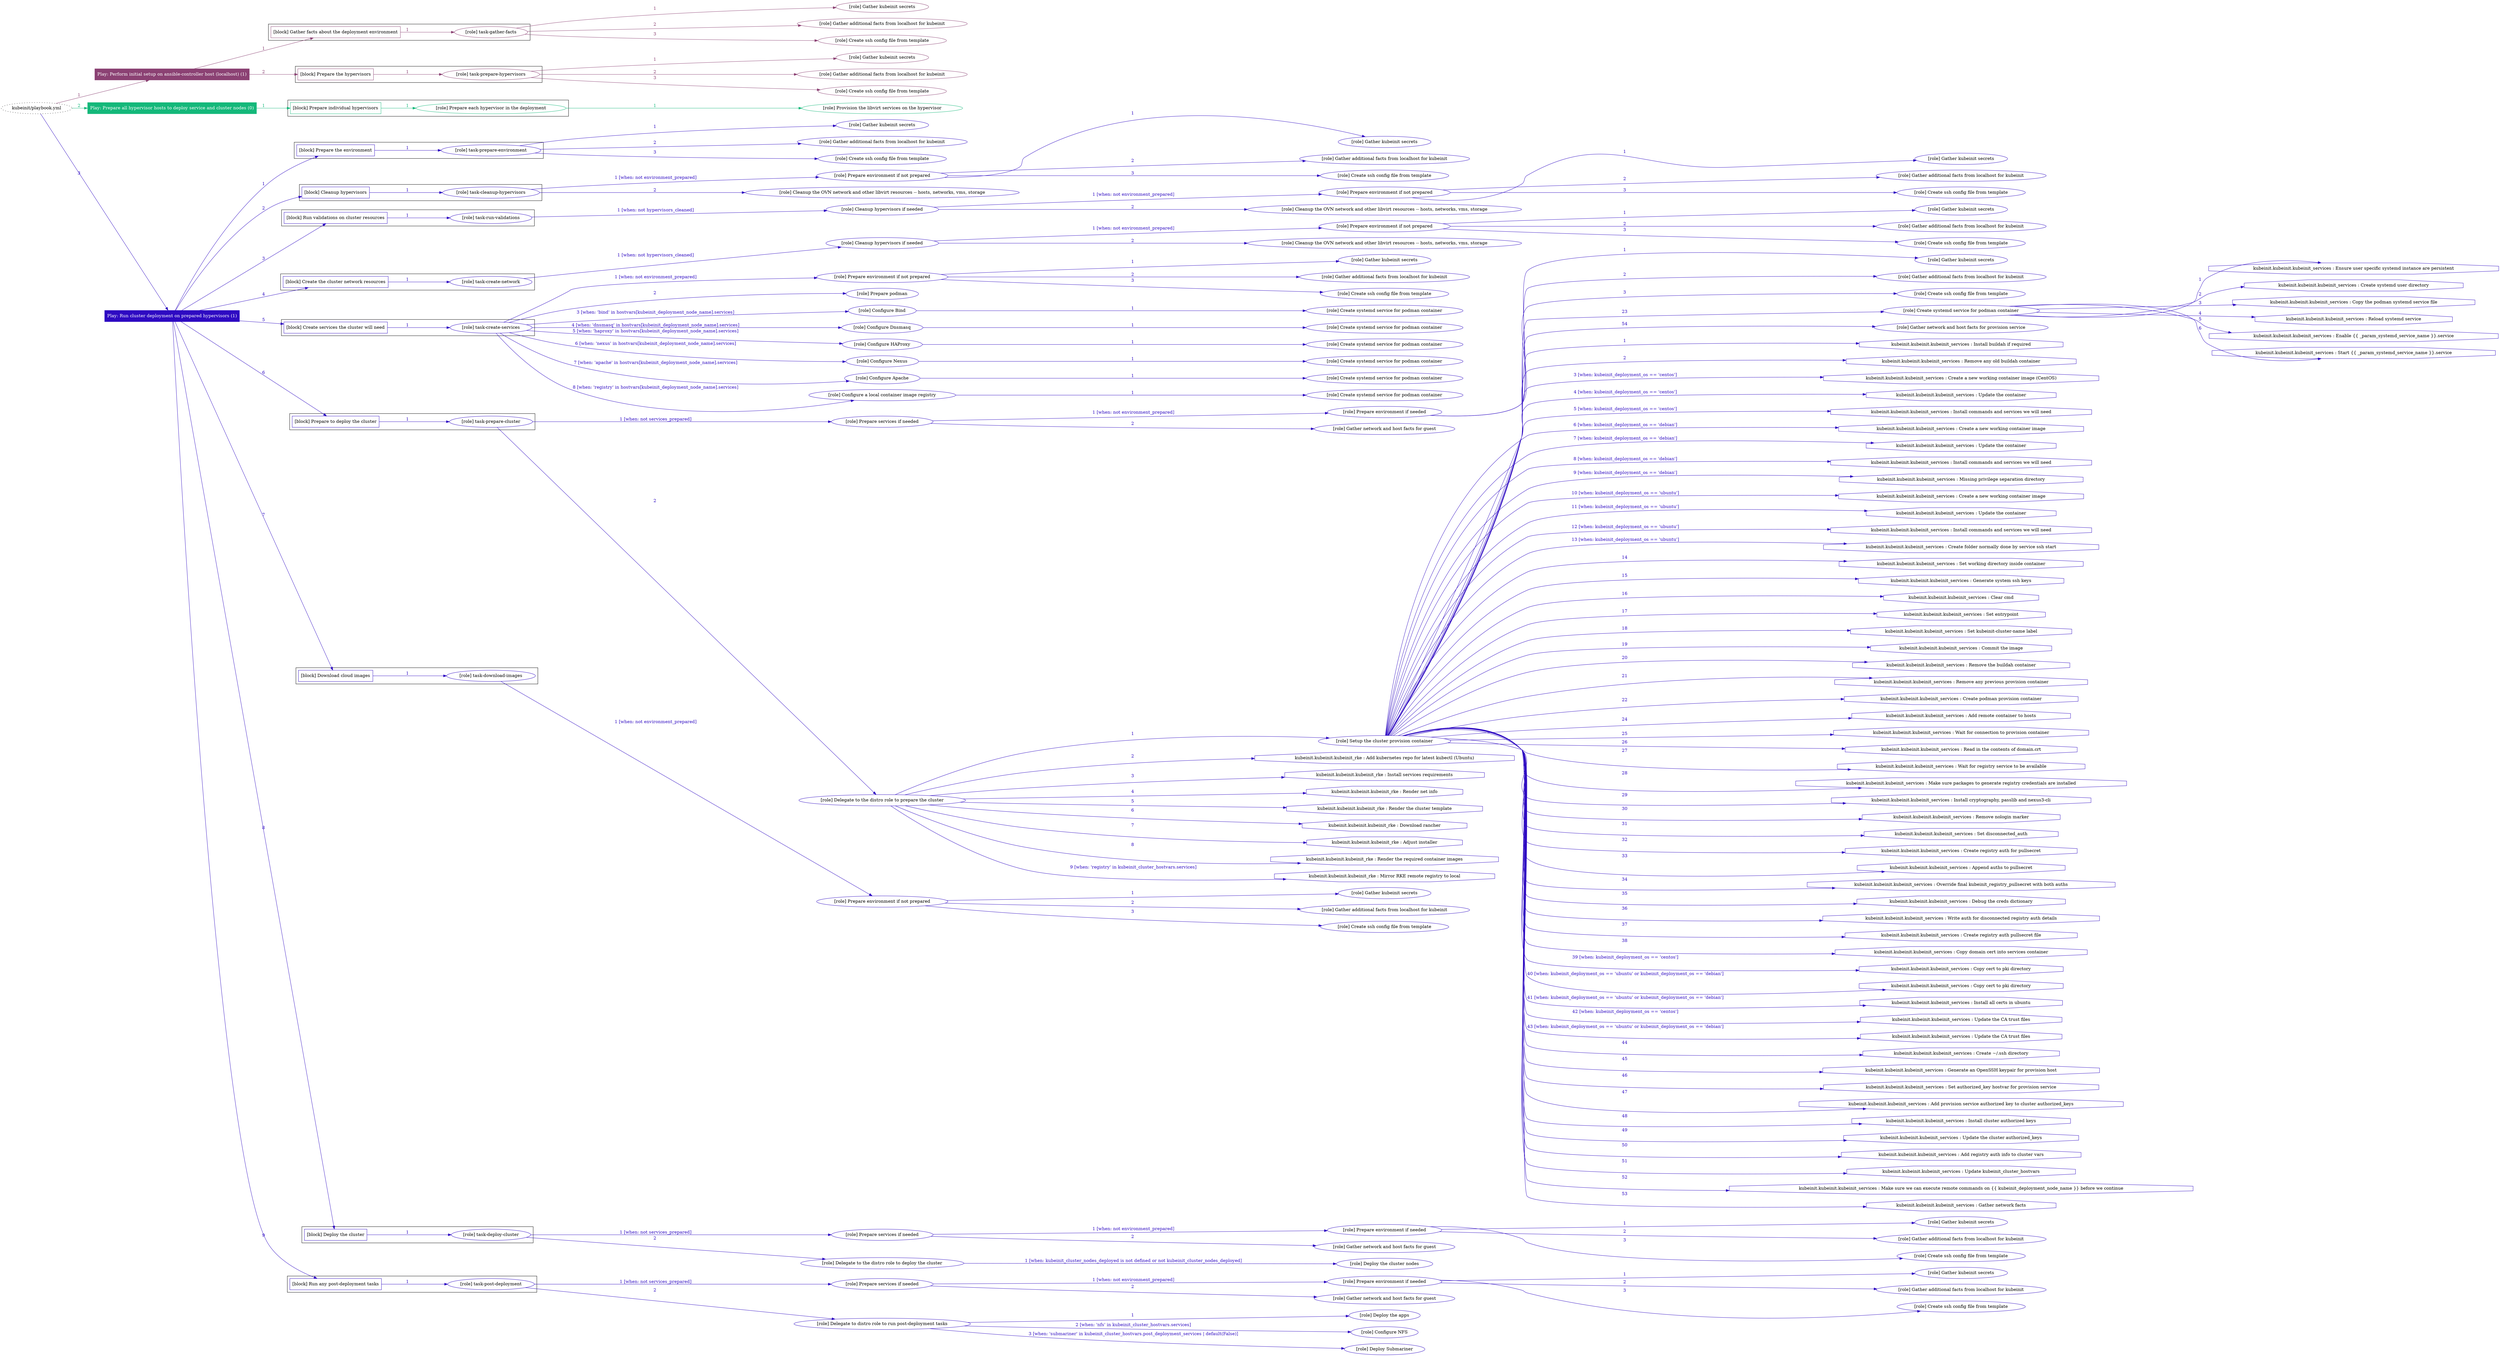 digraph {
	graph [concentrate=true ordering=in rankdir=LR ratio=fill]
	edge [esep=5 sep=10]
	"kubeinit/playbook.yml" [URL="/home/runner/work/kubeinit/kubeinit/kubeinit/playbook.yml" id=playbook_ae14bed7 style=dotted]
	play_db0a09d5 [label="Play: Perform initial setup on ansible-controller host (localhost) (1)" URL="/home/runner/work/kubeinit/kubeinit/kubeinit/playbook.yml" color="#8b4173" fontcolor="#ffffff" id=play_db0a09d5 shape=box style=filled tooltip=localhost]
	"kubeinit/playbook.yml" -> play_db0a09d5 [label="1 " color="#8b4173" fontcolor="#8b4173" id=edge_e1528cb0 labeltooltip="1 " tooltip="1 "]
	subgraph "Gather kubeinit secrets" {
		role_26ceadf4 [label="[role] Gather kubeinit secrets" URL="/home/runner/.ansible/collections/ansible_collections/kubeinit/kubeinit/roles/kubeinit_prepare/tasks/gather_kubeinit_facts.yml" color="#8b4173" id=role_26ceadf4 tooltip="Gather kubeinit secrets"]
	}
	subgraph "Gather additional facts from localhost for kubeinit" {
		role_6bff9385 [label="[role] Gather additional facts from localhost for kubeinit" URL="/home/runner/.ansible/collections/ansible_collections/kubeinit/kubeinit/roles/kubeinit_prepare/tasks/gather_kubeinit_facts.yml" color="#8b4173" id=role_6bff9385 tooltip="Gather additional facts from localhost for kubeinit"]
	}
	subgraph "Create ssh config file from template" {
		role_95ca5d10 [label="[role] Create ssh config file from template" URL="/home/runner/.ansible/collections/ansible_collections/kubeinit/kubeinit/roles/kubeinit_prepare/tasks/gather_kubeinit_facts.yml" color="#8b4173" id=role_95ca5d10 tooltip="Create ssh config file from template"]
	}
	subgraph "task-gather-facts" {
		role_220516a8 [label="[role] task-gather-facts" URL="/home/runner/work/kubeinit/kubeinit/kubeinit/playbook.yml" color="#8b4173" id=role_220516a8 tooltip="task-gather-facts"]
		role_220516a8 -> role_26ceadf4 [label="1 " color="#8b4173" fontcolor="#8b4173" id=edge_4badcf3c labeltooltip="1 " tooltip="1 "]
		role_220516a8 -> role_6bff9385 [label="2 " color="#8b4173" fontcolor="#8b4173" id=edge_606d4fd6 labeltooltip="2 " tooltip="2 "]
		role_220516a8 -> role_95ca5d10 [label="3 " color="#8b4173" fontcolor="#8b4173" id=edge_4168b59c labeltooltip="3 " tooltip="3 "]
	}
	subgraph "Gather kubeinit secrets" {
		role_3c28862e [label="[role] Gather kubeinit secrets" URL="/home/runner/.ansible/collections/ansible_collections/kubeinit/kubeinit/roles/kubeinit_prepare/tasks/gather_kubeinit_facts.yml" color="#8b4173" id=role_3c28862e tooltip="Gather kubeinit secrets"]
	}
	subgraph "Gather additional facts from localhost for kubeinit" {
		role_99a57c09 [label="[role] Gather additional facts from localhost for kubeinit" URL="/home/runner/.ansible/collections/ansible_collections/kubeinit/kubeinit/roles/kubeinit_prepare/tasks/gather_kubeinit_facts.yml" color="#8b4173" id=role_99a57c09 tooltip="Gather additional facts from localhost for kubeinit"]
	}
	subgraph "Create ssh config file from template" {
		role_0c6e7172 [label="[role] Create ssh config file from template" URL="/home/runner/.ansible/collections/ansible_collections/kubeinit/kubeinit/roles/kubeinit_prepare/tasks/gather_kubeinit_facts.yml" color="#8b4173" id=role_0c6e7172 tooltip="Create ssh config file from template"]
	}
	subgraph "task-prepare-hypervisors" {
		role_5c1f4b52 [label="[role] task-prepare-hypervisors" URL="/home/runner/work/kubeinit/kubeinit/kubeinit/playbook.yml" color="#8b4173" id=role_5c1f4b52 tooltip="task-prepare-hypervisors"]
		role_5c1f4b52 -> role_3c28862e [label="1 " color="#8b4173" fontcolor="#8b4173" id=edge_0cf6bc9c labeltooltip="1 " tooltip="1 "]
		role_5c1f4b52 -> role_99a57c09 [label="2 " color="#8b4173" fontcolor="#8b4173" id=edge_e9a07f6d labeltooltip="2 " tooltip="2 "]
		role_5c1f4b52 -> role_0c6e7172 [label="3 " color="#8b4173" fontcolor="#8b4173" id=edge_8bad34a6 labeltooltip="3 " tooltip="3 "]
	}
	subgraph "Play: Perform initial setup on ansible-controller host (localhost) (1)" {
		play_db0a09d5 -> block_b03153ac [label=1 color="#8b4173" fontcolor="#8b4173" id=edge_b123352b labeltooltip=1 tooltip=1]
		subgraph cluster_block_b03153ac {
			block_b03153ac [label="[block] Gather facts about the deployment environment" URL="/home/runner/work/kubeinit/kubeinit/kubeinit/playbook.yml" color="#8b4173" id=block_b03153ac labeltooltip="Gather facts about the deployment environment" shape=box tooltip="Gather facts about the deployment environment"]
			block_b03153ac -> role_220516a8 [label="1 " color="#8b4173" fontcolor="#8b4173" id=edge_df0ed593 labeltooltip="1 " tooltip="1 "]
		}
		play_db0a09d5 -> block_8aea0604 [label=2 color="#8b4173" fontcolor="#8b4173" id=edge_74a231e1 labeltooltip=2 tooltip=2]
		subgraph cluster_block_8aea0604 {
			block_8aea0604 [label="[block] Prepare the hypervisors" URL="/home/runner/work/kubeinit/kubeinit/kubeinit/playbook.yml" color="#8b4173" id=block_8aea0604 labeltooltip="Prepare the hypervisors" shape=box tooltip="Prepare the hypervisors"]
			block_8aea0604 -> role_5c1f4b52 [label="1 " color="#8b4173" fontcolor="#8b4173" id=edge_90bcec96 labeltooltip="1 " tooltip="1 "]
		}
	}
	play_5519e27a [label="Play: Prepare all hypervisor hosts to deploy service and cluster nodes (0)" URL="/home/runner/work/kubeinit/kubeinit/kubeinit/playbook.yml" color="#14b87a" fontcolor="#ffffff" id=play_5519e27a shape=box style=filled tooltip="Play: Prepare all hypervisor hosts to deploy service and cluster nodes (0)"]
	"kubeinit/playbook.yml" -> play_5519e27a [label="2 " color="#14b87a" fontcolor="#14b87a" id=edge_c9569a52 labeltooltip="2 " tooltip="2 "]
	subgraph "Provision the libvirt services on the hypervisor" {
		role_80ca0211 [label="[role] Provision the libvirt services on the hypervisor" URL="/home/runner/.ansible/collections/ansible_collections/kubeinit/kubeinit/roles/kubeinit_prepare/tasks/prepare_hypervisor.yml" color="#14b87a" id=role_80ca0211 tooltip="Provision the libvirt services on the hypervisor"]
	}
	subgraph "Prepare each hypervisor in the deployment" {
		role_bb0363b0 [label="[role] Prepare each hypervisor in the deployment" URL="/home/runner/work/kubeinit/kubeinit/kubeinit/playbook.yml" color="#14b87a" id=role_bb0363b0 tooltip="Prepare each hypervisor in the deployment"]
		role_bb0363b0 -> role_80ca0211 [label="1 " color="#14b87a" fontcolor="#14b87a" id=edge_dca3dab3 labeltooltip="1 " tooltip="1 "]
	}
	subgraph "Play: Prepare all hypervisor hosts to deploy service and cluster nodes (0)" {
		play_5519e27a -> block_e4d1ff60 [label=1 color="#14b87a" fontcolor="#14b87a" id=edge_d973cbdf labeltooltip=1 tooltip=1]
		subgraph cluster_block_e4d1ff60 {
			block_e4d1ff60 [label="[block] Prepare individual hypervisors" URL="/home/runner/work/kubeinit/kubeinit/kubeinit/playbook.yml" color="#14b87a" id=block_e4d1ff60 labeltooltip="Prepare individual hypervisors" shape=box tooltip="Prepare individual hypervisors"]
			block_e4d1ff60 -> role_bb0363b0 [label="1 " color="#14b87a" fontcolor="#14b87a" id=edge_6133d00a labeltooltip="1 " tooltip="1 "]
		}
	}
	play_d3ab40dc [label="Play: Run cluster deployment on prepared hypervisors (1)" URL="/home/runner/work/kubeinit/kubeinit/kubeinit/playbook.yml" color="#2e0ac2" fontcolor="#ffffff" id=play_d3ab40dc shape=box style=filled tooltip=localhost]
	"kubeinit/playbook.yml" -> play_d3ab40dc [label="3 " color="#2e0ac2" fontcolor="#2e0ac2" id=edge_a4769ea3 labeltooltip="3 " tooltip="3 "]
	subgraph "Gather kubeinit secrets" {
		role_61135424 [label="[role] Gather kubeinit secrets" URL="/home/runner/.ansible/collections/ansible_collections/kubeinit/kubeinit/roles/kubeinit_prepare/tasks/gather_kubeinit_facts.yml" color="#2e0ac2" id=role_61135424 tooltip="Gather kubeinit secrets"]
	}
	subgraph "Gather additional facts from localhost for kubeinit" {
		role_2b2621f3 [label="[role] Gather additional facts from localhost for kubeinit" URL="/home/runner/.ansible/collections/ansible_collections/kubeinit/kubeinit/roles/kubeinit_prepare/tasks/gather_kubeinit_facts.yml" color="#2e0ac2" id=role_2b2621f3 tooltip="Gather additional facts from localhost for kubeinit"]
	}
	subgraph "Create ssh config file from template" {
		role_d3570e0e [label="[role] Create ssh config file from template" URL="/home/runner/.ansible/collections/ansible_collections/kubeinit/kubeinit/roles/kubeinit_prepare/tasks/gather_kubeinit_facts.yml" color="#2e0ac2" id=role_d3570e0e tooltip="Create ssh config file from template"]
	}
	subgraph "task-prepare-environment" {
		role_460ffed1 [label="[role] task-prepare-environment" URL="/home/runner/work/kubeinit/kubeinit/kubeinit/playbook.yml" color="#2e0ac2" id=role_460ffed1 tooltip="task-prepare-environment"]
		role_460ffed1 -> role_61135424 [label="1 " color="#2e0ac2" fontcolor="#2e0ac2" id=edge_ed8f58d1 labeltooltip="1 " tooltip="1 "]
		role_460ffed1 -> role_2b2621f3 [label="2 " color="#2e0ac2" fontcolor="#2e0ac2" id=edge_e5db265b labeltooltip="2 " tooltip="2 "]
		role_460ffed1 -> role_d3570e0e [label="3 " color="#2e0ac2" fontcolor="#2e0ac2" id=edge_3ee282a4 labeltooltip="3 " tooltip="3 "]
	}
	subgraph "Gather kubeinit secrets" {
		role_66d4aac3 [label="[role] Gather kubeinit secrets" URL="/home/runner/.ansible/collections/ansible_collections/kubeinit/kubeinit/roles/kubeinit_prepare/tasks/gather_kubeinit_facts.yml" color="#2e0ac2" id=role_66d4aac3 tooltip="Gather kubeinit secrets"]
	}
	subgraph "Gather additional facts from localhost for kubeinit" {
		role_3dad4b6b [label="[role] Gather additional facts from localhost for kubeinit" URL="/home/runner/.ansible/collections/ansible_collections/kubeinit/kubeinit/roles/kubeinit_prepare/tasks/gather_kubeinit_facts.yml" color="#2e0ac2" id=role_3dad4b6b tooltip="Gather additional facts from localhost for kubeinit"]
	}
	subgraph "Create ssh config file from template" {
		role_db0cc949 [label="[role] Create ssh config file from template" URL="/home/runner/.ansible/collections/ansible_collections/kubeinit/kubeinit/roles/kubeinit_prepare/tasks/gather_kubeinit_facts.yml" color="#2e0ac2" id=role_db0cc949 tooltip="Create ssh config file from template"]
	}
	subgraph "Prepare environment if not prepared" {
		role_4f5e5568 [label="[role] Prepare environment if not prepared" URL="/home/runner/.ansible/collections/ansible_collections/kubeinit/kubeinit/roles/kubeinit_prepare/tasks/cleanup_hypervisors.yml" color="#2e0ac2" id=role_4f5e5568 tooltip="Prepare environment if not prepared"]
		role_4f5e5568 -> role_66d4aac3 [label="1 " color="#2e0ac2" fontcolor="#2e0ac2" id=edge_8766ee9c labeltooltip="1 " tooltip="1 "]
		role_4f5e5568 -> role_3dad4b6b [label="2 " color="#2e0ac2" fontcolor="#2e0ac2" id=edge_221e5650 labeltooltip="2 " tooltip="2 "]
		role_4f5e5568 -> role_db0cc949 [label="3 " color="#2e0ac2" fontcolor="#2e0ac2" id=edge_eebff5ac labeltooltip="3 " tooltip="3 "]
	}
	subgraph "Cleanup the OVN network and other libvirt resources -- hosts, networks, vms, storage" {
		role_12fdb7ac [label="[role] Cleanup the OVN network and other libvirt resources -- hosts, networks, vms, storage" URL="/home/runner/.ansible/collections/ansible_collections/kubeinit/kubeinit/roles/kubeinit_prepare/tasks/cleanup_hypervisors.yml" color="#2e0ac2" id=role_12fdb7ac tooltip="Cleanup the OVN network and other libvirt resources -- hosts, networks, vms, storage"]
	}
	subgraph "task-cleanup-hypervisors" {
		role_c5ca2bb6 [label="[role] task-cleanup-hypervisors" URL="/home/runner/work/kubeinit/kubeinit/kubeinit/playbook.yml" color="#2e0ac2" id=role_c5ca2bb6 tooltip="task-cleanup-hypervisors"]
		role_c5ca2bb6 -> role_4f5e5568 [label="1 [when: not environment_prepared]" color="#2e0ac2" fontcolor="#2e0ac2" id=edge_774adb7a labeltooltip="1 [when: not environment_prepared]" tooltip="1 [when: not environment_prepared]"]
		role_c5ca2bb6 -> role_12fdb7ac [label="2 " color="#2e0ac2" fontcolor="#2e0ac2" id=edge_90af1398 labeltooltip="2 " tooltip="2 "]
	}
	subgraph "Gather kubeinit secrets" {
		role_4840f7fc [label="[role] Gather kubeinit secrets" URL="/home/runner/.ansible/collections/ansible_collections/kubeinit/kubeinit/roles/kubeinit_prepare/tasks/gather_kubeinit_facts.yml" color="#2e0ac2" id=role_4840f7fc tooltip="Gather kubeinit secrets"]
	}
	subgraph "Gather additional facts from localhost for kubeinit" {
		role_3f0828ca [label="[role] Gather additional facts from localhost for kubeinit" URL="/home/runner/.ansible/collections/ansible_collections/kubeinit/kubeinit/roles/kubeinit_prepare/tasks/gather_kubeinit_facts.yml" color="#2e0ac2" id=role_3f0828ca tooltip="Gather additional facts from localhost for kubeinit"]
	}
	subgraph "Create ssh config file from template" {
		role_dad04c6e [label="[role] Create ssh config file from template" URL="/home/runner/.ansible/collections/ansible_collections/kubeinit/kubeinit/roles/kubeinit_prepare/tasks/gather_kubeinit_facts.yml" color="#2e0ac2" id=role_dad04c6e tooltip="Create ssh config file from template"]
	}
	subgraph "Prepare environment if not prepared" {
		role_f3a189e8 [label="[role] Prepare environment if not prepared" URL="/home/runner/.ansible/collections/ansible_collections/kubeinit/kubeinit/roles/kubeinit_prepare/tasks/cleanup_hypervisors.yml" color="#2e0ac2" id=role_f3a189e8 tooltip="Prepare environment if not prepared"]
		role_f3a189e8 -> role_4840f7fc [label="1 " color="#2e0ac2" fontcolor="#2e0ac2" id=edge_1620c083 labeltooltip="1 " tooltip="1 "]
		role_f3a189e8 -> role_3f0828ca [label="2 " color="#2e0ac2" fontcolor="#2e0ac2" id=edge_eca91196 labeltooltip="2 " tooltip="2 "]
		role_f3a189e8 -> role_dad04c6e [label="3 " color="#2e0ac2" fontcolor="#2e0ac2" id=edge_392610ba labeltooltip="3 " tooltip="3 "]
	}
	subgraph "Cleanup the OVN network and other libvirt resources -- hosts, networks, vms, storage" {
		role_390f8ef7 [label="[role] Cleanup the OVN network and other libvirt resources -- hosts, networks, vms, storage" URL="/home/runner/.ansible/collections/ansible_collections/kubeinit/kubeinit/roles/kubeinit_prepare/tasks/cleanup_hypervisors.yml" color="#2e0ac2" id=role_390f8ef7 tooltip="Cleanup the OVN network and other libvirt resources -- hosts, networks, vms, storage"]
	}
	subgraph "Cleanup hypervisors if needed" {
		role_013b1a7c [label="[role] Cleanup hypervisors if needed" URL="/home/runner/.ansible/collections/ansible_collections/kubeinit/kubeinit/roles/kubeinit_validations/tasks/main.yml" color="#2e0ac2" id=role_013b1a7c tooltip="Cleanup hypervisors if needed"]
		role_013b1a7c -> role_f3a189e8 [label="1 [when: not environment_prepared]" color="#2e0ac2" fontcolor="#2e0ac2" id=edge_a7d67f95 labeltooltip="1 [when: not environment_prepared]" tooltip="1 [when: not environment_prepared]"]
		role_013b1a7c -> role_390f8ef7 [label="2 " color="#2e0ac2" fontcolor="#2e0ac2" id=edge_dbff1309 labeltooltip="2 " tooltip="2 "]
	}
	subgraph "task-run-validations" {
		role_4b2cbc91 [label="[role] task-run-validations" URL="/home/runner/work/kubeinit/kubeinit/kubeinit/playbook.yml" color="#2e0ac2" id=role_4b2cbc91 tooltip="task-run-validations"]
		role_4b2cbc91 -> role_013b1a7c [label="1 [when: not hypervisors_cleaned]" color="#2e0ac2" fontcolor="#2e0ac2" id=edge_f2280942 labeltooltip="1 [when: not hypervisors_cleaned]" tooltip="1 [when: not hypervisors_cleaned]"]
	}
	subgraph "Gather kubeinit secrets" {
		role_85a34193 [label="[role] Gather kubeinit secrets" URL="/home/runner/.ansible/collections/ansible_collections/kubeinit/kubeinit/roles/kubeinit_prepare/tasks/gather_kubeinit_facts.yml" color="#2e0ac2" id=role_85a34193 tooltip="Gather kubeinit secrets"]
	}
	subgraph "Gather additional facts from localhost for kubeinit" {
		role_17d82dd3 [label="[role] Gather additional facts from localhost for kubeinit" URL="/home/runner/.ansible/collections/ansible_collections/kubeinit/kubeinit/roles/kubeinit_prepare/tasks/gather_kubeinit_facts.yml" color="#2e0ac2" id=role_17d82dd3 tooltip="Gather additional facts from localhost for kubeinit"]
	}
	subgraph "Create ssh config file from template" {
		role_317faad1 [label="[role] Create ssh config file from template" URL="/home/runner/.ansible/collections/ansible_collections/kubeinit/kubeinit/roles/kubeinit_prepare/tasks/gather_kubeinit_facts.yml" color="#2e0ac2" id=role_317faad1 tooltip="Create ssh config file from template"]
	}
	subgraph "Prepare environment if not prepared" {
		role_2b47e015 [label="[role] Prepare environment if not prepared" URL="/home/runner/.ansible/collections/ansible_collections/kubeinit/kubeinit/roles/kubeinit_prepare/tasks/cleanup_hypervisors.yml" color="#2e0ac2" id=role_2b47e015 tooltip="Prepare environment if not prepared"]
		role_2b47e015 -> role_85a34193 [label="1 " color="#2e0ac2" fontcolor="#2e0ac2" id=edge_1cee061a labeltooltip="1 " tooltip="1 "]
		role_2b47e015 -> role_17d82dd3 [label="2 " color="#2e0ac2" fontcolor="#2e0ac2" id=edge_abfe3a9f labeltooltip="2 " tooltip="2 "]
		role_2b47e015 -> role_317faad1 [label="3 " color="#2e0ac2" fontcolor="#2e0ac2" id=edge_ebece32b labeltooltip="3 " tooltip="3 "]
	}
	subgraph "Cleanup the OVN network and other libvirt resources -- hosts, networks, vms, storage" {
		role_51f83617 [label="[role] Cleanup the OVN network and other libvirt resources -- hosts, networks, vms, storage" URL="/home/runner/.ansible/collections/ansible_collections/kubeinit/kubeinit/roles/kubeinit_prepare/tasks/cleanup_hypervisors.yml" color="#2e0ac2" id=role_51f83617 tooltip="Cleanup the OVN network and other libvirt resources -- hosts, networks, vms, storage"]
	}
	subgraph "Cleanup hypervisors if needed" {
		role_9a064269 [label="[role] Cleanup hypervisors if needed" URL="/home/runner/.ansible/collections/ansible_collections/kubeinit/kubeinit/roles/kubeinit_libvirt/tasks/create_network.yml" color="#2e0ac2" id=role_9a064269 tooltip="Cleanup hypervisors if needed"]
		role_9a064269 -> role_2b47e015 [label="1 [when: not environment_prepared]" color="#2e0ac2" fontcolor="#2e0ac2" id=edge_68cbc9ad labeltooltip="1 [when: not environment_prepared]" tooltip="1 [when: not environment_prepared]"]
		role_9a064269 -> role_51f83617 [label="2 " color="#2e0ac2" fontcolor="#2e0ac2" id=edge_8a447a14 labeltooltip="2 " tooltip="2 "]
	}
	subgraph "task-create-network" {
		role_a1139238 [label="[role] task-create-network" URL="/home/runner/work/kubeinit/kubeinit/kubeinit/playbook.yml" color="#2e0ac2" id=role_a1139238 tooltip="task-create-network"]
		role_a1139238 -> role_9a064269 [label="1 [when: not hypervisors_cleaned]" color="#2e0ac2" fontcolor="#2e0ac2" id=edge_1d957c9b labeltooltip="1 [when: not hypervisors_cleaned]" tooltip="1 [when: not hypervisors_cleaned]"]
	}
	subgraph "Gather kubeinit secrets" {
		role_fea187e6 [label="[role] Gather kubeinit secrets" URL="/home/runner/.ansible/collections/ansible_collections/kubeinit/kubeinit/roles/kubeinit_prepare/tasks/gather_kubeinit_facts.yml" color="#2e0ac2" id=role_fea187e6 tooltip="Gather kubeinit secrets"]
	}
	subgraph "Gather additional facts from localhost for kubeinit" {
		role_46a5f298 [label="[role] Gather additional facts from localhost for kubeinit" URL="/home/runner/.ansible/collections/ansible_collections/kubeinit/kubeinit/roles/kubeinit_prepare/tasks/gather_kubeinit_facts.yml" color="#2e0ac2" id=role_46a5f298 tooltip="Gather additional facts from localhost for kubeinit"]
	}
	subgraph "Create ssh config file from template" {
		role_278854b2 [label="[role] Create ssh config file from template" URL="/home/runner/.ansible/collections/ansible_collections/kubeinit/kubeinit/roles/kubeinit_prepare/tasks/gather_kubeinit_facts.yml" color="#2e0ac2" id=role_278854b2 tooltip="Create ssh config file from template"]
	}
	subgraph "Prepare environment if not prepared" {
		role_836daaa9 [label="[role] Prepare environment if not prepared" URL="/home/runner/.ansible/collections/ansible_collections/kubeinit/kubeinit/roles/kubeinit_services/tasks/main.yml" color="#2e0ac2" id=role_836daaa9 tooltip="Prepare environment if not prepared"]
		role_836daaa9 -> role_fea187e6 [label="1 " color="#2e0ac2" fontcolor="#2e0ac2" id=edge_03419591 labeltooltip="1 " tooltip="1 "]
		role_836daaa9 -> role_46a5f298 [label="2 " color="#2e0ac2" fontcolor="#2e0ac2" id=edge_45d21742 labeltooltip="2 " tooltip="2 "]
		role_836daaa9 -> role_278854b2 [label="3 " color="#2e0ac2" fontcolor="#2e0ac2" id=edge_cf64a337 labeltooltip="3 " tooltip="3 "]
	}
	subgraph "Prepare podman" {
		role_c7d9addb [label="[role] Prepare podman" URL="/home/runner/.ansible/collections/ansible_collections/kubeinit/kubeinit/roles/kubeinit_services/tasks/00_create_service_pod.yml" color="#2e0ac2" id=role_c7d9addb tooltip="Prepare podman"]
	}
	subgraph "Create systemd service for podman container" {
		role_de0b3527 [label="[role] Create systemd service for podman container" URL="/home/runner/.ansible/collections/ansible_collections/kubeinit/kubeinit/roles/kubeinit_bind/tasks/main.yml" color="#2e0ac2" id=role_de0b3527 tooltip="Create systemd service for podman container"]
	}
	subgraph "Configure Bind" {
		role_fe0a43fa [label="[role] Configure Bind" URL="/home/runner/.ansible/collections/ansible_collections/kubeinit/kubeinit/roles/kubeinit_services/tasks/start_services_containers.yml" color="#2e0ac2" id=role_fe0a43fa tooltip="Configure Bind"]
		role_fe0a43fa -> role_de0b3527 [label="1 " color="#2e0ac2" fontcolor="#2e0ac2" id=edge_760209f5 labeltooltip="1 " tooltip="1 "]
	}
	subgraph "Create systemd service for podman container" {
		role_03a41566 [label="[role] Create systemd service for podman container" URL="/home/runner/.ansible/collections/ansible_collections/kubeinit/kubeinit/roles/kubeinit_dnsmasq/tasks/main.yml" color="#2e0ac2" id=role_03a41566 tooltip="Create systemd service for podman container"]
	}
	subgraph "Configure Dnsmasq" {
		role_b1b55971 [label="[role] Configure Dnsmasq" URL="/home/runner/.ansible/collections/ansible_collections/kubeinit/kubeinit/roles/kubeinit_services/tasks/start_services_containers.yml" color="#2e0ac2" id=role_b1b55971 tooltip="Configure Dnsmasq"]
		role_b1b55971 -> role_03a41566 [label="1 " color="#2e0ac2" fontcolor="#2e0ac2" id=edge_bd25e24c labeltooltip="1 " tooltip="1 "]
	}
	subgraph "Create systemd service for podman container" {
		role_f3416c4a [label="[role] Create systemd service for podman container" URL="/home/runner/.ansible/collections/ansible_collections/kubeinit/kubeinit/roles/kubeinit_haproxy/tasks/main.yml" color="#2e0ac2" id=role_f3416c4a tooltip="Create systemd service for podman container"]
	}
	subgraph "Configure HAProxy" {
		role_ce8509dc [label="[role] Configure HAProxy" URL="/home/runner/.ansible/collections/ansible_collections/kubeinit/kubeinit/roles/kubeinit_services/tasks/start_services_containers.yml" color="#2e0ac2" id=role_ce8509dc tooltip="Configure HAProxy"]
		role_ce8509dc -> role_f3416c4a [label="1 " color="#2e0ac2" fontcolor="#2e0ac2" id=edge_85302f50 labeltooltip="1 " tooltip="1 "]
	}
	subgraph "Create systemd service for podman container" {
		role_8ce51486 [label="[role] Create systemd service for podman container" URL="/home/runner/.ansible/collections/ansible_collections/kubeinit/kubeinit/roles/kubeinit_nexus/tasks/main.yml" color="#2e0ac2" id=role_8ce51486 tooltip="Create systemd service for podman container"]
	}
	subgraph "Configure Nexus" {
		role_be829b71 [label="[role] Configure Nexus" URL="/home/runner/.ansible/collections/ansible_collections/kubeinit/kubeinit/roles/kubeinit_services/tasks/start_services_containers.yml" color="#2e0ac2" id=role_be829b71 tooltip="Configure Nexus"]
		role_be829b71 -> role_8ce51486 [label="1 " color="#2e0ac2" fontcolor="#2e0ac2" id=edge_3eed9bee labeltooltip="1 " tooltip="1 "]
	}
	subgraph "Create systemd service for podman container" {
		role_ac1651ed [label="[role] Create systemd service for podman container" URL="/home/runner/.ansible/collections/ansible_collections/kubeinit/kubeinit/roles/kubeinit_apache/tasks/main.yml" color="#2e0ac2" id=role_ac1651ed tooltip="Create systemd service for podman container"]
	}
	subgraph "Configure Apache" {
		role_1803bcb7 [label="[role] Configure Apache" URL="/home/runner/.ansible/collections/ansible_collections/kubeinit/kubeinit/roles/kubeinit_services/tasks/start_services_containers.yml" color="#2e0ac2" id=role_1803bcb7 tooltip="Configure Apache"]
		role_1803bcb7 -> role_ac1651ed [label="1 " color="#2e0ac2" fontcolor="#2e0ac2" id=edge_73609168 labeltooltip="1 " tooltip="1 "]
	}
	subgraph "Create systemd service for podman container" {
		role_4858e4cb [label="[role] Create systemd service for podman container" URL="/home/runner/.ansible/collections/ansible_collections/kubeinit/kubeinit/roles/kubeinit_registry/tasks/main.yml" color="#2e0ac2" id=role_4858e4cb tooltip="Create systemd service for podman container"]
	}
	subgraph "Configure a local container image registry" {
		role_09cd82fa [label="[role] Configure a local container image registry" URL="/home/runner/.ansible/collections/ansible_collections/kubeinit/kubeinit/roles/kubeinit_services/tasks/start_services_containers.yml" color="#2e0ac2" id=role_09cd82fa tooltip="Configure a local container image registry"]
		role_09cd82fa -> role_4858e4cb [label="1 " color="#2e0ac2" fontcolor="#2e0ac2" id=edge_9553371e labeltooltip="1 " tooltip="1 "]
	}
	subgraph "task-create-services" {
		role_296cd11c [label="[role] task-create-services" URL="/home/runner/work/kubeinit/kubeinit/kubeinit/playbook.yml" color="#2e0ac2" id=role_296cd11c tooltip="task-create-services"]
		role_296cd11c -> role_836daaa9 [label="1 [when: not environment_prepared]" color="#2e0ac2" fontcolor="#2e0ac2" id=edge_8b2be56d labeltooltip="1 [when: not environment_prepared]" tooltip="1 [when: not environment_prepared]"]
		role_296cd11c -> role_c7d9addb [label="2 " color="#2e0ac2" fontcolor="#2e0ac2" id=edge_666964d6 labeltooltip="2 " tooltip="2 "]
		role_296cd11c -> role_fe0a43fa [label="3 [when: 'bind' in hostvars[kubeinit_deployment_node_name].services]" color="#2e0ac2" fontcolor="#2e0ac2" id=edge_f9094d16 labeltooltip="3 [when: 'bind' in hostvars[kubeinit_deployment_node_name].services]" tooltip="3 [when: 'bind' in hostvars[kubeinit_deployment_node_name].services]"]
		role_296cd11c -> role_b1b55971 [label="4 [when: 'dnsmasq' in hostvars[kubeinit_deployment_node_name].services]" color="#2e0ac2" fontcolor="#2e0ac2" id=edge_6f48caa7 labeltooltip="4 [when: 'dnsmasq' in hostvars[kubeinit_deployment_node_name].services]" tooltip="4 [when: 'dnsmasq' in hostvars[kubeinit_deployment_node_name].services]"]
		role_296cd11c -> role_ce8509dc [label="5 [when: 'haproxy' in hostvars[kubeinit_deployment_node_name].services]" color="#2e0ac2" fontcolor="#2e0ac2" id=edge_9605c84a labeltooltip="5 [when: 'haproxy' in hostvars[kubeinit_deployment_node_name].services]" tooltip="5 [when: 'haproxy' in hostvars[kubeinit_deployment_node_name].services]"]
		role_296cd11c -> role_be829b71 [label="6 [when: 'nexus' in hostvars[kubeinit_deployment_node_name].services]" color="#2e0ac2" fontcolor="#2e0ac2" id=edge_c02d9647 labeltooltip="6 [when: 'nexus' in hostvars[kubeinit_deployment_node_name].services]" tooltip="6 [when: 'nexus' in hostvars[kubeinit_deployment_node_name].services]"]
		role_296cd11c -> role_1803bcb7 [label="7 [when: 'apache' in hostvars[kubeinit_deployment_node_name].services]" color="#2e0ac2" fontcolor="#2e0ac2" id=edge_8d143bbe labeltooltip="7 [when: 'apache' in hostvars[kubeinit_deployment_node_name].services]" tooltip="7 [when: 'apache' in hostvars[kubeinit_deployment_node_name].services]"]
		role_296cd11c -> role_09cd82fa [label="8 [when: 'registry' in hostvars[kubeinit_deployment_node_name].services]" color="#2e0ac2" fontcolor="#2e0ac2" id=edge_e4102317 labeltooltip="8 [when: 'registry' in hostvars[kubeinit_deployment_node_name].services]" tooltip="8 [when: 'registry' in hostvars[kubeinit_deployment_node_name].services]"]
	}
	subgraph "Gather kubeinit secrets" {
		role_49018894 [label="[role] Gather kubeinit secrets" URL="/home/runner/.ansible/collections/ansible_collections/kubeinit/kubeinit/roles/kubeinit_prepare/tasks/gather_kubeinit_facts.yml" color="#2e0ac2" id=role_49018894 tooltip="Gather kubeinit secrets"]
	}
	subgraph "Gather additional facts from localhost for kubeinit" {
		role_d01d3cf6 [label="[role] Gather additional facts from localhost for kubeinit" URL="/home/runner/.ansible/collections/ansible_collections/kubeinit/kubeinit/roles/kubeinit_prepare/tasks/gather_kubeinit_facts.yml" color="#2e0ac2" id=role_d01d3cf6 tooltip="Gather additional facts from localhost for kubeinit"]
	}
	subgraph "Create ssh config file from template" {
		role_7df84065 [label="[role] Create ssh config file from template" URL="/home/runner/.ansible/collections/ansible_collections/kubeinit/kubeinit/roles/kubeinit_prepare/tasks/gather_kubeinit_facts.yml" color="#2e0ac2" id=role_7df84065 tooltip="Create ssh config file from template"]
	}
	subgraph "Prepare environment if needed" {
		role_1b628003 [label="[role] Prepare environment if needed" URL="/home/runner/.ansible/collections/ansible_collections/kubeinit/kubeinit/roles/kubeinit_services/tasks/prepare_services.yml" color="#2e0ac2" id=role_1b628003 tooltip="Prepare environment if needed"]
		role_1b628003 -> role_49018894 [label="1 " color="#2e0ac2" fontcolor="#2e0ac2" id=edge_0d8436c6 labeltooltip="1 " tooltip="1 "]
		role_1b628003 -> role_d01d3cf6 [label="2 " color="#2e0ac2" fontcolor="#2e0ac2" id=edge_28b561a4 labeltooltip="2 " tooltip="2 "]
		role_1b628003 -> role_7df84065 [label="3 " color="#2e0ac2" fontcolor="#2e0ac2" id=edge_47f75e78 labeltooltip="3 " tooltip="3 "]
	}
	subgraph "Gather network and host facts for guest" {
		role_fe861744 [label="[role] Gather network and host facts for guest" URL="/home/runner/.ansible/collections/ansible_collections/kubeinit/kubeinit/roles/kubeinit_services/tasks/prepare_services.yml" color="#2e0ac2" id=role_fe861744 tooltip="Gather network and host facts for guest"]
	}
	subgraph "Prepare services if needed" {
		role_06adafeb [label="[role] Prepare services if needed" URL="/home/runner/.ansible/collections/ansible_collections/kubeinit/kubeinit/roles/kubeinit_prepare/tasks/prepare_cluster.yml" color="#2e0ac2" id=role_06adafeb tooltip="Prepare services if needed"]
		role_06adafeb -> role_1b628003 [label="1 [when: not environment_prepared]" color="#2e0ac2" fontcolor="#2e0ac2" id=edge_65264e60 labeltooltip="1 [when: not environment_prepared]" tooltip="1 [when: not environment_prepared]"]
		role_06adafeb -> role_fe861744 [label="2 " color="#2e0ac2" fontcolor="#2e0ac2" id=edge_b2568001 labeltooltip="2 " tooltip="2 "]
	}
	subgraph "Create systemd service for podman container" {
		role_a72f5348 [label="[role] Create systemd service for podman container" URL="/home/runner/.ansible/collections/ansible_collections/kubeinit/kubeinit/roles/kubeinit_services/tasks/create_provision_container.yml" color="#2e0ac2" id=role_a72f5348 tooltip="Create systemd service for podman container"]
		task_09d84a6a [label="kubeinit.kubeinit.kubeinit_services : Ensure user specific systemd instance are persistent" URL="/home/runner/.ansible/collections/ansible_collections/kubeinit/kubeinit/roles/kubeinit_services/tasks/create_managed_service.yml" color="#2e0ac2" id=task_09d84a6a shape=octagon tooltip="kubeinit.kubeinit.kubeinit_services : Ensure user specific systemd instance are persistent"]
		role_a72f5348 -> task_09d84a6a [label="1 " color="#2e0ac2" fontcolor="#2e0ac2" id=edge_271a54ac labeltooltip="1 " tooltip="1 "]
		task_40283453 [label="kubeinit.kubeinit.kubeinit_services : Create systemd user directory" URL="/home/runner/.ansible/collections/ansible_collections/kubeinit/kubeinit/roles/kubeinit_services/tasks/create_managed_service.yml" color="#2e0ac2" id=task_40283453 shape=octagon tooltip="kubeinit.kubeinit.kubeinit_services : Create systemd user directory"]
		role_a72f5348 -> task_40283453 [label="2 " color="#2e0ac2" fontcolor="#2e0ac2" id=edge_3d7042db labeltooltip="2 " tooltip="2 "]
		task_9f2d216c [label="kubeinit.kubeinit.kubeinit_services : Copy the podman systemd service file" URL="/home/runner/.ansible/collections/ansible_collections/kubeinit/kubeinit/roles/kubeinit_services/tasks/create_managed_service.yml" color="#2e0ac2" id=task_9f2d216c shape=octagon tooltip="kubeinit.kubeinit.kubeinit_services : Copy the podman systemd service file"]
		role_a72f5348 -> task_9f2d216c [label="3 " color="#2e0ac2" fontcolor="#2e0ac2" id=edge_7aa9db70 labeltooltip="3 " tooltip="3 "]
		task_591635f9 [label="kubeinit.kubeinit.kubeinit_services : Reload systemd service" URL="/home/runner/.ansible/collections/ansible_collections/kubeinit/kubeinit/roles/kubeinit_services/tasks/create_managed_service.yml" color="#2e0ac2" id=task_591635f9 shape=octagon tooltip="kubeinit.kubeinit.kubeinit_services : Reload systemd service"]
		role_a72f5348 -> task_591635f9 [label="4 " color="#2e0ac2" fontcolor="#2e0ac2" id=edge_f45cb888 labeltooltip="4 " tooltip="4 "]
		task_e45a4b0e [label="kubeinit.kubeinit.kubeinit_services : Enable {{ _param_systemd_service_name }}.service" URL="/home/runner/.ansible/collections/ansible_collections/kubeinit/kubeinit/roles/kubeinit_services/tasks/create_managed_service.yml" color="#2e0ac2" id=task_e45a4b0e shape=octagon tooltip="kubeinit.kubeinit.kubeinit_services : Enable {{ _param_systemd_service_name }}.service"]
		role_a72f5348 -> task_e45a4b0e [label="5 " color="#2e0ac2" fontcolor="#2e0ac2" id=edge_14f517a5 labeltooltip="5 " tooltip="5 "]
		task_42fa61bd [label="kubeinit.kubeinit.kubeinit_services : Start {{ _param_systemd_service_name }}.service" URL="/home/runner/.ansible/collections/ansible_collections/kubeinit/kubeinit/roles/kubeinit_services/tasks/create_managed_service.yml" color="#2e0ac2" id=task_42fa61bd shape=octagon tooltip="kubeinit.kubeinit.kubeinit_services : Start {{ _param_systemd_service_name }}.service"]
		role_a72f5348 -> task_42fa61bd [label="6 " color="#2e0ac2" fontcolor="#2e0ac2" id=edge_5fc8052b labeltooltip="6 " tooltip="6 "]
	}
	subgraph "Gather network and host facts for provision service" {
		role_a2601b71 [label="[role] Gather network and host facts for provision service" URL="/home/runner/.ansible/collections/ansible_collections/kubeinit/kubeinit/roles/kubeinit_services/tasks/create_provision_container.yml" color="#2e0ac2" id=role_a2601b71 tooltip="Gather network and host facts for provision service"]
	}
	subgraph "Setup the cluster provision container" {
		role_a2b8b1c9 [label="[role] Setup the cluster provision container" URL="/home/runner/.ansible/collections/ansible_collections/kubeinit/kubeinit/roles/kubeinit_rke/tasks/prepare_cluster.yml" color="#2e0ac2" id=role_a2b8b1c9 tooltip="Setup the cluster provision container"]
		task_7a1c170f [label="kubeinit.kubeinit.kubeinit_services : Install buildah if required" URL="/home/runner/.ansible/collections/ansible_collections/kubeinit/kubeinit/roles/kubeinit_services/tasks/create_provision_container.yml" color="#2e0ac2" id=task_7a1c170f shape=octagon tooltip="kubeinit.kubeinit.kubeinit_services : Install buildah if required"]
		role_a2b8b1c9 -> task_7a1c170f [label="1 " color="#2e0ac2" fontcolor="#2e0ac2" id=edge_43912d8d labeltooltip="1 " tooltip="1 "]
		task_6975c41a [label="kubeinit.kubeinit.kubeinit_services : Remove any old buildah container" URL="/home/runner/.ansible/collections/ansible_collections/kubeinit/kubeinit/roles/kubeinit_services/tasks/create_provision_container.yml" color="#2e0ac2" id=task_6975c41a shape=octagon tooltip="kubeinit.kubeinit.kubeinit_services : Remove any old buildah container"]
		role_a2b8b1c9 -> task_6975c41a [label="2 " color="#2e0ac2" fontcolor="#2e0ac2" id=edge_ed09680b labeltooltip="2 " tooltip="2 "]
		task_4e3ff303 [label="kubeinit.kubeinit.kubeinit_services : Create a new working container image (CentOS)" URL="/home/runner/.ansible/collections/ansible_collections/kubeinit/kubeinit/roles/kubeinit_services/tasks/create_provision_container.yml" color="#2e0ac2" id=task_4e3ff303 shape=octagon tooltip="kubeinit.kubeinit.kubeinit_services : Create a new working container image (CentOS)"]
		role_a2b8b1c9 -> task_4e3ff303 [label="3 [when: kubeinit_deployment_os == 'centos']" color="#2e0ac2" fontcolor="#2e0ac2" id=edge_522ed324 labeltooltip="3 [when: kubeinit_deployment_os == 'centos']" tooltip="3 [when: kubeinit_deployment_os == 'centos']"]
		task_576a5f2e [label="kubeinit.kubeinit.kubeinit_services : Update the container" URL="/home/runner/.ansible/collections/ansible_collections/kubeinit/kubeinit/roles/kubeinit_services/tasks/create_provision_container.yml" color="#2e0ac2" id=task_576a5f2e shape=octagon tooltip="kubeinit.kubeinit.kubeinit_services : Update the container"]
		role_a2b8b1c9 -> task_576a5f2e [label="4 [when: kubeinit_deployment_os == 'centos']" color="#2e0ac2" fontcolor="#2e0ac2" id=edge_d12a0132 labeltooltip="4 [when: kubeinit_deployment_os == 'centos']" tooltip="4 [when: kubeinit_deployment_os == 'centos']"]
		task_4a6653ea [label="kubeinit.kubeinit.kubeinit_services : Install commands and services we will need" URL="/home/runner/.ansible/collections/ansible_collections/kubeinit/kubeinit/roles/kubeinit_services/tasks/create_provision_container.yml" color="#2e0ac2" id=task_4a6653ea shape=octagon tooltip="kubeinit.kubeinit.kubeinit_services : Install commands and services we will need"]
		role_a2b8b1c9 -> task_4a6653ea [label="5 [when: kubeinit_deployment_os == 'centos']" color="#2e0ac2" fontcolor="#2e0ac2" id=edge_69a56a2b labeltooltip="5 [when: kubeinit_deployment_os == 'centos']" tooltip="5 [when: kubeinit_deployment_os == 'centos']"]
		task_35850ab9 [label="kubeinit.kubeinit.kubeinit_services : Create a new working container image" URL="/home/runner/.ansible/collections/ansible_collections/kubeinit/kubeinit/roles/kubeinit_services/tasks/create_provision_container.yml" color="#2e0ac2" id=task_35850ab9 shape=octagon tooltip="kubeinit.kubeinit.kubeinit_services : Create a new working container image"]
		role_a2b8b1c9 -> task_35850ab9 [label="6 [when: kubeinit_deployment_os == 'debian']" color="#2e0ac2" fontcolor="#2e0ac2" id=edge_b4d62fbf labeltooltip="6 [when: kubeinit_deployment_os == 'debian']" tooltip="6 [when: kubeinit_deployment_os == 'debian']"]
		task_3e41dbf6 [label="kubeinit.kubeinit.kubeinit_services : Update the container" URL="/home/runner/.ansible/collections/ansible_collections/kubeinit/kubeinit/roles/kubeinit_services/tasks/create_provision_container.yml" color="#2e0ac2" id=task_3e41dbf6 shape=octagon tooltip="kubeinit.kubeinit.kubeinit_services : Update the container"]
		role_a2b8b1c9 -> task_3e41dbf6 [label="7 [when: kubeinit_deployment_os == 'debian']" color="#2e0ac2" fontcolor="#2e0ac2" id=edge_4ec1ff48 labeltooltip="7 [when: kubeinit_deployment_os == 'debian']" tooltip="7 [when: kubeinit_deployment_os == 'debian']"]
		task_4dc0c8ca [label="kubeinit.kubeinit.kubeinit_services : Install commands and services we will need" URL="/home/runner/.ansible/collections/ansible_collections/kubeinit/kubeinit/roles/kubeinit_services/tasks/create_provision_container.yml" color="#2e0ac2" id=task_4dc0c8ca shape=octagon tooltip="kubeinit.kubeinit.kubeinit_services : Install commands and services we will need"]
		role_a2b8b1c9 -> task_4dc0c8ca [label="8 [when: kubeinit_deployment_os == 'debian']" color="#2e0ac2" fontcolor="#2e0ac2" id=edge_252b2ef5 labeltooltip="8 [when: kubeinit_deployment_os == 'debian']" tooltip="8 [when: kubeinit_deployment_os == 'debian']"]
		task_34c09c7e [label="kubeinit.kubeinit.kubeinit_services : Missing privilege separation directory" URL="/home/runner/.ansible/collections/ansible_collections/kubeinit/kubeinit/roles/kubeinit_services/tasks/create_provision_container.yml" color="#2e0ac2" id=task_34c09c7e shape=octagon tooltip="kubeinit.kubeinit.kubeinit_services : Missing privilege separation directory"]
		role_a2b8b1c9 -> task_34c09c7e [label="9 [when: kubeinit_deployment_os == 'debian']" color="#2e0ac2" fontcolor="#2e0ac2" id=edge_671d2c89 labeltooltip="9 [when: kubeinit_deployment_os == 'debian']" tooltip="9 [when: kubeinit_deployment_os == 'debian']"]
		task_ae42b0c1 [label="kubeinit.kubeinit.kubeinit_services : Create a new working container image" URL="/home/runner/.ansible/collections/ansible_collections/kubeinit/kubeinit/roles/kubeinit_services/tasks/create_provision_container.yml" color="#2e0ac2" id=task_ae42b0c1 shape=octagon tooltip="kubeinit.kubeinit.kubeinit_services : Create a new working container image"]
		role_a2b8b1c9 -> task_ae42b0c1 [label="10 [when: kubeinit_deployment_os == 'ubuntu']" color="#2e0ac2" fontcolor="#2e0ac2" id=edge_520a9d11 labeltooltip="10 [when: kubeinit_deployment_os == 'ubuntu']" tooltip="10 [when: kubeinit_deployment_os == 'ubuntu']"]
		task_d85925ec [label="kubeinit.kubeinit.kubeinit_services : Update the container" URL="/home/runner/.ansible/collections/ansible_collections/kubeinit/kubeinit/roles/kubeinit_services/tasks/create_provision_container.yml" color="#2e0ac2" id=task_d85925ec shape=octagon tooltip="kubeinit.kubeinit.kubeinit_services : Update the container"]
		role_a2b8b1c9 -> task_d85925ec [label="11 [when: kubeinit_deployment_os == 'ubuntu']" color="#2e0ac2" fontcolor="#2e0ac2" id=edge_d3124121 labeltooltip="11 [when: kubeinit_deployment_os == 'ubuntu']" tooltip="11 [when: kubeinit_deployment_os == 'ubuntu']"]
		task_f2ef392b [label="kubeinit.kubeinit.kubeinit_services : Install commands and services we will need" URL="/home/runner/.ansible/collections/ansible_collections/kubeinit/kubeinit/roles/kubeinit_services/tasks/create_provision_container.yml" color="#2e0ac2" id=task_f2ef392b shape=octagon tooltip="kubeinit.kubeinit.kubeinit_services : Install commands and services we will need"]
		role_a2b8b1c9 -> task_f2ef392b [label="12 [when: kubeinit_deployment_os == 'ubuntu']" color="#2e0ac2" fontcolor="#2e0ac2" id=edge_8c877346 labeltooltip="12 [when: kubeinit_deployment_os == 'ubuntu']" tooltip="12 [when: kubeinit_deployment_os == 'ubuntu']"]
		task_556f3c09 [label="kubeinit.kubeinit.kubeinit_services : Create folder normally done by service ssh start" URL="/home/runner/.ansible/collections/ansible_collections/kubeinit/kubeinit/roles/kubeinit_services/tasks/create_provision_container.yml" color="#2e0ac2" id=task_556f3c09 shape=octagon tooltip="kubeinit.kubeinit.kubeinit_services : Create folder normally done by service ssh start"]
		role_a2b8b1c9 -> task_556f3c09 [label="13 [when: kubeinit_deployment_os == 'ubuntu']" color="#2e0ac2" fontcolor="#2e0ac2" id=edge_ae528d22 labeltooltip="13 [when: kubeinit_deployment_os == 'ubuntu']" tooltip="13 [when: kubeinit_deployment_os == 'ubuntu']"]
		task_775ee2a5 [label="kubeinit.kubeinit.kubeinit_services : Set working directory inside container" URL="/home/runner/.ansible/collections/ansible_collections/kubeinit/kubeinit/roles/kubeinit_services/tasks/create_provision_container.yml" color="#2e0ac2" id=task_775ee2a5 shape=octagon tooltip="kubeinit.kubeinit.kubeinit_services : Set working directory inside container"]
		role_a2b8b1c9 -> task_775ee2a5 [label="14 " color="#2e0ac2" fontcolor="#2e0ac2" id=edge_dd651563 labeltooltip="14 " tooltip="14 "]
		task_9d4f7a81 [label="kubeinit.kubeinit.kubeinit_services : Generate system ssh keys" URL="/home/runner/.ansible/collections/ansible_collections/kubeinit/kubeinit/roles/kubeinit_services/tasks/create_provision_container.yml" color="#2e0ac2" id=task_9d4f7a81 shape=octagon tooltip="kubeinit.kubeinit.kubeinit_services : Generate system ssh keys"]
		role_a2b8b1c9 -> task_9d4f7a81 [label="15 " color="#2e0ac2" fontcolor="#2e0ac2" id=edge_f6068ee9 labeltooltip="15 " tooltip="15 "]
		task_8447c01d [label="kubeinit.kubeinit.kubeinit_services : Clear cmd" URL="/home/runner/.ansible/collections/ansible_collections/kubeinit/kubeinit/roles/kubeinit_services/tasks/create_provision_container.yml" color="#2e0ac2" id=task_8447c01d shape=octagon tooltip="kubeinit.kubeinit.kubeinit_services : Clear cmd"]
		role_a2b8b1c9 -> task_8447c01d [label="16 " color="#2e0ac2" fontcolor="#2e0ac2" id=edge_4ab42cef labeltooltip="16 " tooltip="16 "]
		task_44768445 [label="kubeinit.kubeinit.kubeinit_services : Set entrypoint" URL="/home/runner/.ansible/collections/ansible_collections/kubeinit/kubeinit/roles/kubeinit_services/tasks/create_provision_container.yml" color="#2e0ac2" id=task_44768445 shape=octagon tooltip="kubeinit.kubeinit.kubeinit_services : Set entrypoint"]
		role_a2b8b1c9 -> task_44768445 [label="17 " color="#2e0ac2" fontcolor="#2e0ac2" id=edge_1308e0a2 labeltooltip="17 " tooltip="17 "]
		task_e5b80e70 [label="kubeinit.kubeinit.kubeinit_services : Set kubeinit-cluster-name label" URL="/home/runner/.ansible/collections/ansible_collections/kubeinit/kubeinit/roles/kubeinit_services/tasks/create_provision_container.yml" color="#2e0ac2" id=task_e5b80e70 shape=octagon tooltip="kubeinit.kubeinit.kubeinit_services : Set kubeinit-cluster-name label"]
		role_a2b8b1c9 -> task_e5b80e70 [label="18 " color="#2e0ac2" fontcolor="#2e0ac2" id=edge_969ee828 labeltooltip="18 " tooltip="18 "]
		task_31c797f5 [label="kubeinit.kubeinit.kubeinit_services : Commit the image" URL="/home/runner/.ansible/collections/ansible_collections/kubeinit/kubeinit/roles/kubeinit_services/tasks/create_provision_container.yml" color="#2e0ac2" id=task_31c797f5 shape=octagon tooltip="kubeinit.kubeinit.kubeinit_services : Commit the image"]
		role_a2b8b1c9 -> task_31c797f5 [label="19 " color="#2e0ac2" fontcolor="#2e0ac2" id=edge_2c8d92a9 labeltooltip="19 " tooltip="19 "]
		task_52da7153 [label="kubeinit.kubeinit.kubeinit_services : Remove the buildah container" URL="/home/runner/.ansible/collections/ansible_collections/kubeinit/kubeinit/roles/kubeinit_services/tasks/create_provision_container.yml" color="#2e0ac2" id=task_52da7153 shape=octagon tooltip="kubeinit.kubeinit.kubeinit_services : Remove the buildah container"]
		role_a2b8b1c9 -> task_52da7153 [label="20 " color="#2e0ac2" fontcolor="#2e0ac2" id=edge_aa56b516 labeltooltip="20 " tooltip="20 "]
		task_e29f99d9 [label="kubeinit.kubeinit.kubeinit_services : Remove any previous provision container" URL="/home/runner/.ansible/collections/ansible_collections/kubeinit/kubeinit/roles/kubeinit_services/tasks/create_provision_container.yml" color="#2e0ac2" id=task_e29f99d9 shape=octagon tooltip="kubeinit.kubeinit.kubeinit_services : Remove any previous provision container"]
		role_a2b8b1c9 -> task_e29f99d9 [label="21 " color="#2e0ac2" fontcolor="#2e0ac2" id=edge_4a52656e labeltooltip="21 " tooltip="21 "]
		task_97ee2e11 [label="kubeinit.kubeinit.kubeinit_services : Create podman provision container" URL="/home/runner/.ansible/collections/ansible_collections/kubeinit/kubeinit/roles/kubeinit_services/tasks/create_provision_container.yml" color="#2e0ac2" id=task_97ee2e11 shape=octagon tooltip="kubeinit.kubeinit.kubeinit_services : Create podman provision container"]
		role_a2b8b1c9 -> task_97ee2e11 [label="22 " color="#2e0ac2" fontcolor="#2e0ac2" id=edge_b46f8866 labeltooltip="22 " tooltip="22 "]
		role_a2b8b1c9 -> role_a72f5348 [label="23 " color="#2e0ac2" fontcolor="#2e0ac2" id=edge_33e11b94 labeltooltip="23 " tooltip="23 "]
		task_0fb9fe4e [label="kubeinit.kubeinit.kubeinit_services : Add remote container to hosts" URL="/home/runner/.ansible/collections/ansible_collections/kubeinit/kubeinit/roles/kubeinit_services/tasks/create_provision_container.yml" color="#2e0ac2" id=task_0fb9fe4e shape=octagon tooltip="kubeinit.kubeinit.kubeinit_services : Add remote container to hosts"]
		role_a2b8b1c9 -> task_0fb9fe4e [label="24 " color="#2e0ac2" fontcolor="#2e0ac2" id=edge_beea210f labeltooltip="24 " tooltip="24 "]
		task_5a3da0e2 [label="kubeinit.kubeinit.kubeinit_services : Wait for connection to provision container" URL="/home/runner/.ansible/collections/ansible_collections/kubeinit/kubeinit/roles/kubeinit_services/tasks/create_provision_container.yml" color="#2e0ac2" id=task_5a3da0e2 shape=octagon tooltip="kubeinit.kubeinit.kubeinit_services : Wait for connection to provision container"]
		role_a2b8b1c9 -> task_5a3da0e2 [label="25 " color="#2e0ac2" fontcolor="#2e0ac2" id=edge_31958dfa labeltooltip="25 " tooltip="25 "]
		task_2017d9ee [label="kubeinit.kubeinit.kubeinit_services : Read in the contents of domain.crt" URL="/home/runner/.ansible/collections/ansible_collections/kubeinit/kubeinit/roles/kubeinit_services/tasks/create_provision_container.yml" color="#2e0ac2" id=task_2017d9ee shape=octagon tooltip="kubeinit.kubeinit.kubeinit_services : Read in the contents of domain.crt"]
		role_a2b8b1c9 -> task_2017d9ee [label="26 " color="#2e0ac2" fontcolor="#2e0ac2" id=edge_8e6b4dea labeltooltip="26 " tooltip="26 "]
		task_a858d017 [label="kubeinit.kubeinit.kubeinit_services : Wait for registry service to be available" URL="/home/runner/.ansible/collections/ansible_collections/kubeinit/kubeinit/roles/kubeinit_services/tasks/create_provision_container.yml" color="#2e0ac2" id=task_a858d017 shape=octagon tooltip="kubeinit.kubeinit.kubeinit_services : Wait for registry service to be available"]
		role_a2b8b1c9 -> task_a858d017 [label="27 " color="#2e0ac2" fontcolor="#2e0ac2" id=edge_cb947250 labeltooltip="27 " tooltip="27 "]
		task_c8de69b8 [label="kubeinit.kubeinit.kubeinit_services : Make sure packages to generate registry credentials are installed" URL="/home/runner/.ansible/collections/ansible_collections/kubeinit/kubeinit/roles/kubeinit_services/tasks/create_provision_container.yml" color="#2e0ac2" id=task_c8de69b8 shape=octagon tooltip="kubeinit.kubeinit.kubeinit_services : Make sure packages to generate registry credentials are installed"]
		role_a2b8b1c9 -> task_c8de69b8 [label="28 " color="#2e0ac2" fontcolor="#2e0ac2" id=edge_bbe6897b labeltooltip="28 " tooltip="28 "]
		task_3f5a66ef [label="kubeinit.kubeinit.kubeinit_services : Install cryptography, passlib and nexus3-cli" URL="/home/runner/.ansible/collections/ansible_collections/kubeinit/kubeinit/roles/kubeinit_services/tasks/create_provision_container.yml" color="#2e0ac2" id=task_3f5a66ef shape=octagon tooltip="kubeinit.kubeinit.kubeinit_services : Install cryptography, passlib and nexus3-cli"]
		role_a2b8b1c9 -> task_3f5a66ef [label="29 " color="#2e0ac2" fontcolor="#2e0ac2" id=edge_8884fd7b labeltooltip="29 " tooltip="29 "]
		task_043795ec [label="kubeinit.kubeinit.kubeinit_services : Remove nologin marker" URL="/home/runner/.ansible/collections/ansible_collections/kubeinit/kubeinit/roles/kubeinit_services/tasks/create_provision_container.yml" color="#2e0ac2" id=task_043795ec shape=octagon tooltip="kubeinit.kubeinit.kubeinit_services : Remove nologin marker"]
		role_a2b8b1c9 -> task_043795ec [label="30 " color="#2e0ac2" fontcolor="#2e0ac2" id=edge_d0cf6697 labeltooltip="30 " tooltip="30 "]
		task_379953b9 [label="kubeinit.kubeinit.kubeinit_services : Set disconnected_auth" URL="/home/runner/.ansible/collections/ansible_collections/kubeinit/kubeinit/roles/kubeinit_services/tasks/create_provision_container.yml" color="#2e0ac2" id=task_379953b9 shape=octagon tooltip="kubeinit.kubeinit.kubeinit_services : Set disconnected_auth"]
		role_a2b8b1c9 -> task_379953b9 [label="31 " color="#2e0ac2" fontcolor="#2e0ac2" id=edge_0a5a6281 labeltooltip="31 " tooltip="31 "]
		task_4eeb337d [label="kubeinit.kubeinit.kubeinit_services : Create registry auth for pullsecret" URL="/home/runner/.ansible/collections/ansible_collections/kubeinit/kubeinit/roles/kubeinit_services/tasks/create_provision_container.yml" color="#2e0ac2" id=task_4eeb337d shape=octagon tooltip="kubeinit.kubeinit.kubeinit_services : Create registry auth for pullsecret"]
		role_a2b8b1c9 -> task_4eeb337d [label="32 " color="#2e0ac2" fontcolor="#2e0ac2" id=edge_030c47fa labeltooltip="32 " tooltip="32 "]
		task_a68fd25d [label="kubeinit.kubeinit.kubeinit_services : Append auths to pullsecret" URL="/home/runner/.ansible/collections/ansible_collections/kubeinit/kubeinit/roles/kubeinit_services/tasks/create_provision_container.yml" color="#2e0ac2" id=task_a68fd25d shape=octagon tooltip="kubeinit.kubeinit.kubeinit_services : Append auths to pullsecret"]
		role_a2b8b1c9 -> task_a68fd25d [label="33 " color="#2e0ac2" fontcolor="#2e0ac2" id=edge_5abd3d85 labeltooltip="33 " tooltip="33 "]
		task_a69f4cfa [label="kubeinit.kubeinit.kubeinit_services : Override final kubeinit_registry_pullsecret with both auths" URL="/home/runner/.ansible/collections/ansible_collections/kubeinit/kubeinit/roles/kubeinit_services/tasks/create_provision_container.yml" color="#2e0ac2" id=task_a69f4cfa shape=octagon tooltip="kubeinit.kubeinit.kubeinit_services : Override final kubeinit_registry_pullsecret with both auths"]
		role_a2b8b1c9 -> task_a69f4cfa [label="34 " color="#2e0ac2" fontcolor="#2e0ac2" id=edge_5f93d139 labeltooltip="34 " tooltip="34 "]
		task_e0e2d61a [label="kubeinit.kubeinit.kubeinit_services : Debug the creds dictionary" URL="/home/runner/.ansible/collections/ansible_collections/kubeinit/kubeinit/roles/kubeinit_services/tasks/create_provision_container.yml" color="#2e0ac2" id=task_e0e2d61a shape=octagon tooltip="kubeinit.kubeinit.kubeinit_services : Debug the creds dictionary"]
		role_a2b8b1c9 -> task_e0e2d61a [label="35 " color="#2e0ac2" fontcolor="#2e0ac2" id=edge_b0afbca5 labeltooltip="35 " tooltip="35 "]
		task_1e9537fa [label="kubeinit.kubeinit.kubeinit_services : Write auth for disconnected registry auth details" URL="/home/runner/.ansible/collections/ansible_collections/kubeinit/kubeinit/roles/kubeinit_services/tasks/create_provision_container.yml" color="#2e0ac2" id=task_1e9537fa shape=octagon tooltip="kubeinit.kubeinit.kubeinit_services : Write auth for disconnected registry auth details"]
		role_a2b8b1c9 -> task_1e9537fa [label="36 " color="#2e0ac2" fontcolor="#2e0ac2" id=edge_ee739f7f labeltooltip="36 " tooltip="36 "]
		task_4efcc21e [label="kubeinit.kubeinit.kubeinit_services : Create registry auth pullsecret file" URL="/home/runner/.ansible/collections/ansible_collections/kubeinit/kubeinit/roles/kubeinit_services/tasks/create_provision_container.yml" color="#2e0ac2" id=task_4efcc21e shape=octagon tooltip="kubeinit.kubeinit.kubeinit_services : Create registry auth pullsecret file"]
		role_a2b8b1c9 -> task_4efcc21e [label="37 " color="#2e0ac2" fontcolor="#2e0ac2" id=edge_cdad8cdd labeltooltip="37 " tooltip="37 "]
		task_a33e0ccc [label="kubeinit.kubeinit.kubeinit_services : Copy domain cert into services container" URL="/home/runner/.ansible/collections/ansible_collections/kubeinit/kubeinit/roles/kubeinit_services/tasks/create_provision_container.yml" color="#2e0ac2" id=task_a33e0ccc shape=octagon tooltip="kubeinit.kubeinit.kubeinit_services : Copy domain cert into services container"]
		role_a2b8b1c9 -> task_a33e0ccc [label="38 " color="#2e0ac2" fontcolor="#2e0ac2" id=edge_b8db3645 labeltooltip="38 " tooltip="38 "]
		task_8e15a376 [label="kubeinit.kubeinit.kubeinit_services : Copy cert to pki directory" URL="/home/runner/.ansible/collections/ansible_collections/kubeinit/kubeinit/roles/kubeinit_services/tasks/create_provision_container.yml" color="#2e0ac2" id=task_8e15a376 shape=octagon tooltip="kubeinit.kubeinit.kubeinit_services : Copy cert to pki directory"]
		role_a2b8b1c9 -> task_8e15a376 [label="39 [when: kubeinit_deployment_os == 'centos']" color="#2e0ac2" fontcolor="#2e0ac2" id=edge_a56eb78a labeltooltip="39 [when: kubeinit_deployment_os == 'centos']" tooltip="39 [when: kubeinit_deployment_os == 'centos']"]
		task_eda947db [label="kubeinit.kubeinit.kubeinit_services : Copy cert to pki directory" URL="/home/runner/.ansible/collections/ansible_collections/kubeinit/kubeinit/roles/kubeinit_services/tasks/create_provision_container.yml" color="#2e0ac2" id=task_eda947db shape=octagon tooltip="kubeinit.kubeinit.kubeinit_services : Copy cert to pki directory"]
		role_a2b8b1c9 -> task_eda947db [label="40 [when: kubeinit_deployment_os == 'ubuntu' or kubeinit_deployment_os == 'debian']" color="#2e0ac2" fontcolor="#2e0ac2" id=edge_92c67a92 labeltooltip="40 [when: kubeinit_deployment_os == 'ubuntu' or kubeinit_deployment_os == 'debian']" tooltip="40 [when: kubeinit_deployment_os == 'ubuntu' or kubeinit_deployment_os == 'debian']"]
		task_257d66fc [label="kubeinit.kubeinit.kubeinit_services : Install all certs in ubuntu" URL="/home/runner/.ansible/collections/ansible_collections/kubeinit/kubeinit/roles/kubeinit_services/tasks/create_provision_container.yml" color="#2e0ac2" id=task_257d66fc shape=octagon tooltip="kubeinit.kubeinit.kubeinit_services : Install all certs in ubuntu"]
		role_a2b8b1c9 -> task_257d66fc [label="41 [when: kubeinit_deployment_os == 'ubuntu' or kubeinit_deployment_os == 'debian']" color="#2e0ac2" fontcolor="#2e0ac2" id=edge_3744f10d labeltooltip="41 [when: kubeinit_deployment_os == 'ubuntu' or kubeinit_deployment_os == 'debian']" tooltip="41 [when: kubeinit_deployment_os == 'ubuntu' or kubeinit_deployment_os == 'debian']"]
		task_48a72f06 [label="kubeinit.kubeinit.kubeinit_services : Update the CA trust files" URL="/home/runner/.ansible/collections/ansible_collections/kubeinit/kubeinit/roles/kubeinit_services/tasks/create_provision_container.yml" color="#2e0ac2" id=task_48a72f06 shape=octagon tooltip="kubeinit.kubeinit.kubeinit_services : Update the CA trust files"]
		role_a2b8b1c9 -> task_48a72f06 [label="42 [when: kubeinit_deployment_os == 'centos']" color="#2e0ac2" fontcolor="#2e0ac2" id=edge_f3d6aa74 labeltooltip="42 [when: kubeinit_deployment_os == 'centos']" tooltip="42 [when: kubeinit_deployment_os == 'centos']"]
		task_b6d9ebbd [label="kubeinit.kubeinit.kubeinit_services : Update the CA trust files" URL="/home/runner/.ansible/collections/ansible_collections/kubeinit/kubeinit/roles/kubeinit_services/tasks/create_provision_container.yml" color="#2e0ac2" id=task_b6d9ebbd shape=octagon tooltip="kubeinit.kubeinit.kubeinit_services : Update the CA trust files"]
		role_a2b8b1c9 -> task_b6d9ebbd [label="43 [when: kubeinit_deployment_os == 'ubuntu' or kubeinit_deployment_os == 'debian']" color="#2e0ac2" fontcolor="#2e0ac2" id=edge_44547a66 labeltooltip="43 [when: kubeinit_deployment_os == 'ubuntu' or kubeinit_deployment_os == 'debian']" tooltip="43 [when: kubeinit_deployment_os == 'ubuntu' or kubeinit_deployment_os == 'debian']"]
		task_6f15e06f [label="kubeinit.kubeinit.kubeinit_services : Create ~/.ssh directory" URL="/home/runner/.ansible/collections/ansible_collections/kubeinit/kubeinit/roles/kubeinit_services/tasks/create_provision_container.yml" color="#2e0ac2" id=task_6f15e06f shape=octagon tooltip="kubeinit.kubeinit.kubeinit_services : Create ~/.ssh directory"]
		role_a2b8b1c9 -> task_6f15e06f [label="44 " color="#2e0ac2" fontcolor="#2e0ac2" id=edge_1c1d994c labeltooltip="44 " tooltip="44 "]
		task_8b76c630 [label="kubeinit.kubeinit.kubeinit_services : Generate an OpenSSH keypair for provision host" URL="/home/runner/.ansible/collections/ansible_collections/kubeinit/kubeinit/roles/kubeinit_services/tasks/create_provision_container.yml" color="#2e0ac2" id=task_8b76c630 shape=octagon tooltip="kubeinit.kubeinit.kubeinit_services : Generate an OpenSSH keypair for provision host"]
		role_a2b8b1c9 -> task_8b76c630 [label="45 " color="#2e0ac2" fontcolor="#2e0ac2" id=edge_8dd96d51 labeltooltip="45 " tooltip="45 "]
		task_e4a80fa9 [label="kubeinit.kubeinit.kubeinit_services : Set authorized_key hostvar for provision service" URL="/home/runner/.ansible/collections/ansible_collections/kubeinit/kubeinit/roles/kubeinit_services/tasks/create_provision_container.yml" color="#2e0ac2" id=task_e4a80fa9 shape=octagon tooltip="kubeinit.kubeinit.kubeinit_services : Set authorized_key hostvar for provision service"]
		role_a2b8b1c9 -> task_e4a80fa9 [label="46 " color="#2e0ac2" fontcolor="#2e0ac2" id=edge_a4e6a6e8 labeltooltip="46 " tooltip="46 "]
		task_132afad2 [label="kubeinit.kubeinit.kubeinit_services : Add provision service authorized key to cluster authorized_keys" URL="/home/runner/.ansible/collections/ansible_collections/kubeinit/kubeinit/roles/kubeinit_services/tasks/create_provision_container.yml" color="#2e0ac2" id=task_132afad2 shape=octagon tooltip="kubeinit.kubeinit.kubeinit_services : Add provision service authorized key to cluster authorized_keys"]
		role_a2b8b1c9 -> task_132afad2 [label="47 " color="#2e0ac2" fontcolor="#2e0ac2" id=edge_98c6f26e labeltooltip="47 " tooltip="47 "]
		task_748c33bf [label="kubeinit.kubeinit.kubeinit_services : Install cluster authorized keys" URL="/home/runner/.ansible/collections/ansible_collections/kubeinit/kubeinit/roles/kubeinit_services/tasks/create_provision_container.yml" color="#2e0ac2" id=task_748c33bf shape=octagon tooltip="kubeinit.kubeinit.kubeinit_services : Install cluster authorized keys"]
		role_a2b8b1c9 -> task_748c33bf [label="48 " color="#2e0ac2" fontcolor="#2e0ac2" id=edge_512063ce labeltooltip="48 " tooltip="48 "]
		task_b5804981 [label="kubeinit.kubeinit.kubeinit_services : Update the cluster authorized_keys" URL="/home/runner/.ansible/collections/ansible_collections/kubeinit/kubeinit/roles/kubeinit_services/tasks/create_provision_container.yml" color="#2e0ac2" id=task_b5804981 shape=octagon tooltip="kubeinit.kubeinit.kubeinit_services : Update the cluster authorized_keys"]
		role_a2b8b1c9 -> task_b5804981 [label="49 " color="#2e0ac2" fontcolor="#2e0ac2" id=edge_4184f0ab labeltooltip="49 " tooltip="49 "]
		task_dab7131f [label="kubeinit.kubeinit.kubeinit_services : Add registry auth info to cluster vars" URL="/home/runner/.ansible/collections/ansible_collections/kubeinit/kubeinit/roles/kubeinit_services/tasks/create_provision_container.yml" color="#2e0ac2" id=task_dab7131f shape=octagon tooltip="kubeinit.kubeinit.kubeinit_services : Add registry auth info to cluster vars"]
		role_a2b8b1c9 -> task_dab7131f [label="50 " color="#2e0ac2" fontcolor="#2e0ac2" id=edge_a6f8a8f7 labeltooltip="50 " tooltip="50 "]
		task_1678081d [label="kubeinit.kubeinit.kubeinit_services : Update kubeinit_cluster_hostvars" URL="/home/runner/.ansible/collections/ansible_collections/kubeinit/kubeinit/roles/kubeinit_services/tasks/create_provision_container.yml" color="#2e0ac2" id=task_1678081d shape=octagon tooltip="kubeinit.kubeinit.kubeinit_services : Update kubeinit_cluster_hostvars"]
		role_a2b8b1c9 -> task_1678081d [label="51 " color="#2e0ac2" fontcolor="#2e0ac2" id=edge_f2e8ddb7 labeltooltip="51 " tooltip="51 "]
		task_1ff5b472 [label="kubeinit.kubeinit.kubeinit_services : Make sure we can execute remote commands on {{ kubeinit_deployment_node_name }} before we continue" URL="/home/runner/.ansible/collections/ansible_collections/kubeinit/kubeinit/roles/kubeinit_services/tasks/create_provision_container.yml" color="#2e0ac2" id=task_1ff5b472 shape=octagon tooltip="kubeinit.kubeinit.kubeinit_services : Make sure we can execute remote commands on {{ kubeinit_deployment_node_name }} before we continue"]
		role_a2b8b1c9 -> task_1ff5b472 [label="52 " color="#2e0ac2" fontcolor="#2e0ac2" id=edge_8b46f4aa labeltooltip="52 " tooltip="52 "]
		task_8871fc31 [label="kubeinit.kubeinit.kubeinit_services : Gather network facts" URL="/home/runner/.ansible/collections/ansible_collections/kubeinit/kubeinit/roles/kubeinit_services/tasks/create_provision_container.yml" color="#2e0ac2" id=task_8871fc31 shape=octagon tooltip="kubeinit.kubeinit.kubeinit_services : Gather network facts"]
		role_a2b8b1c9 -> task_8871fc31 [label="53 " color="#2e0ac2" fontcolor="#2e0ac2" id=edge_106641ee labeltooltip="53 " tooltip="53 "]
		role_a2b8b1c9 -> role_a2601b71 [label="54 " color="#2e0ac2" fontcolor="#2e0ac2" id=edge_df2ce41f labeltooltip="54 " tooltip="54 "]
	}
	subgraph "Delegate to the distro role to prepare the cluster" {
		role_9e8e79c7 [label="[role] Delegate to the distro role to prepare the cluster" URL="/home/runner/.ansible/collections/ansible_collections/kubeinit/kubeinit/roles/kubeinit_prepare/tasks/prepare_cluster.yml" color="#2e0ac2" id=role_9e8e79c7 tooltip="Delegate to the distro role to prepare the cluster"]
		role_9e8e79c7 -> role_a2b8b1c9 [label="1 " color="#2e0ac2" fontcolor="#2e0ac2" id=edge_f4d2086c labeltooltip="1 " tooltip="1 "]
		task_e06d521e [label="kubeinit.kubeinit.kubeinit_rke : Add kubernetes repo for latest kubectl (Ubuntu)" URL="/home/runner/.ansible/collections/ansible_collections/kubeinit/kubeinit/roles/kubeinit_rke/tasks/prepare_cluster.yml" color="#2e0ac2" id=task_e06d521e shape=octagon tooltip="kubeinit.kubeinit.kubeinit_rke : Add kubernetes repo for latest kubectl (Ubuntu)"]
		role_9e8e79c7 -> task_e06d521e [label="2 " color="#2e0ac2" fontcolor="#2e0ac2" id=edge_17bd3511 labeltooltip="2 " tooltip="2 "]
		task_9aff9b15 [label="kubeinit.kubeinit.kubeinit_rke : Install services requirements" URL="/home/runner/.ansible/collections/ansible_collections/kubeinit/kubeinit/roles/kubeinit_rke/tasks/prepare_cluster.yml" color="#2e0ac2" id=task_9aff9b15 shape=octagon tooltip="kubeinit.kubeinit.kubeinit_rke : Install services requirements"]
		role_9e8e79c7 -> task_9aff9b15 [label="3 " color="#2e0ac2" fontcolor="#2e0ac2" id=edge_30b85f00 labeltooltip="3 " tooltip="3 "]
		task_12bff99b [label="kubeinit.kubeinit.kubeinit_rke : Render net info" URL="/home/runner/.ansible/collections/ansible_collections/kubeinit/kubeinit/roles/kubeinit_rke/tasks/prepare_cluster.yml" color="#2e0ac2" id=task_12bff99b shape=octagon tooltip="kubeinit.kubeinit.kubeinit_rke : Render net info"]
		role_9e8e79c7 -> task_12bff99b [label="4 " color="#2e0ac2" fontcolor="#2e0ac2" id=edge_867ff943 labeltooltip="4 " tooltip="4 "]
		task_355df05a [label="kubeinit.kubeinit.kubeinit_rke : Render the cluster template" URL="/home/runner/.ansible/collections/ansible_collections/kubeinit/kubeinit/roles/kubeinit_rke/tasks/prepare_cluster.yml" color="#2e0ac2" id=task_355df05a shape=octagon tooltip="kubeinit.kubeinit.kubeinit_rke : Render the cluster template"]
		role_9e8e79c7 -> task_355df05a [label="5 " color="#2e0ac2" fontcolor="#2e0ac2" id=edge_1685f100 labeltooltip="5 " tooltip="5 "]
		task_be4f2728 [label="kubeinit.kubeinit.kubeinit_rke : Download rancher" URL="/home/runner/.ansible/collections/ansible_collections/kubeinit/kubeinit/roles/kubeinit_rke/tasks/prepare_cluster.yml" color="#2e0ac2" id=task_be4f2728 shape=octagon tooltip="kubeinit.kubeinit.kubeinit_rke : Download rancher"]
		role_9e8e79c7 -> task_be4f2728 [label="6 " color="#2e0ac2" fontcolor="#2e0ac2" id=edge_9c38f21f labeltooltip="6 " tooltip="6 "]
		task_524244eb [label="kubeinit.kubeinit.kubeinit_rke : Adjust installer" URL="/home/runner/.ansible/collections/ansible_collections/kubeinit/kubeinit/roles/kubeinit_rke/tasks/prepare_cluster.yml" color="#2e0ac2" id=task_524244eb shape=octagon tooltip="kubeinit.kubeinit.kubeinit_rke : Adjust installer"]
		role_9e8e79c7 -> task_524244eb [label="7 " color="#2e0ac2" fontcolor="#2e0ac2" id=edge_ec17f245 labeltooltip="7 " tooltip="7 "]
		task_b9246f7a [label="kubeinit.kubeinit.kubeinit_rke : Render the required container images" URL="/home/runner/.ansible/collections/ansible_collections/kubeinit/kubeinit/roles/kubeinit_rke/tasks/prepare_cluster.yml" color="#2e0ac2" id=task_b9246f7a shape=octagon tooltip="kubeinit.kubeinit.kubeinit_rke : Render the required container images"]
		role_9e8e79c7 -> task_b9246f7a [label="8 " color="#2e0ac2" fontcolor="#2e0ac2" id=edge_f2a18967 labeltooltip="8 " tooltip="8 "]
		task_f2b99c1c [label="kubeinit.kubeinit.kubeinit_rke : Mirror RKE remote registry to local" URL="/home/runner/.ansible/collections/ansible_collections/kubeinit/kubeinit/roles/kubeinit_rke/tasks/prepare_cluster.yml" color="#2e0ac2" id=task_f2b99c1c shape=octagon tooltip="kubeinit.kubeinit.kubeinit_rke : Mirror RKE remote registry to local"]
		role_9e8e79c7 -> task_f2b99c1c [label="9 [when: 'registry' in kubeinit_cluster_hostvars.services]" color="#2e0ac2" fontcolor="#2e0ac2" id=edge_ecfdd99f labeltooltip="9 [when: 'registry' in kubeinit_cluster_hostvars.services]" tooltip="9 [when: 'registry' in kubeinit_cluster_hostvars.services]"]
	}
	subgraph "task-prepare-cluster" {
		role_30b1ff98 [label="[role] task-prepare-cluster" URL="/home/runner/work/kubeinit/kubeinit/kubeinit/playbook.yml" color="#2e0ac2" id=role_30b1ff98 tooltip="task-prepare-cluster"]
		role_30b1ff98 -> role_06adafeb [label="1 [when: not services_prepared]" color="#2e0ac2" fontcolor="#2e0ac2" id=edge_17dee4ec labeltooltip="1 [when: not services_prepared]" tooltip="1 [when: not services_prepared]"]
		role_30b1ff98 -> role_9e8e79c7 [label="2 " color="#2e0ac2" fontcolor="#2e0ac2" id=edge_c7f37f90 labeltooltip="2 " tooltip="2 "]
	}
	subgraph "Gather kubeinit secrets" {
		role_0a62d743 [label="[role] Gather kubeinit secrets" URL="/home/runner/.ansible/collections/ansible_collections/kubeinit/kubeinit/roles/kubeinit_prepare/tasks/gather_kubeinit_facts.yml" color="#2e0ac2" id=role_0a62d743 tooltip="Gather kubeinit secrets"]
	}
	subgraph "Gather additional facts from localhost for kubeinit" {
		role_2f4e6201 [label="[role] Gather additional facts from localhost for kubeinit" URL="/home/runner/.ansible/collections/ansible_collections/kubeinit/kubeinit/roles/kubeinit_prepare/tasks/gather_kubeinit_facts.yml" color="#2e0ac2" id=role_2f4e6201 tooltip="Gather additional facts from localhost for kubeinit"]
	}
	subgraph "Create ssh config file from template" {
		role_7c334f36 [label="[role] Create ssh config file from template" URL="/home/runner/.ansible/collections/ansible_collections/kubeinit/kubeinit/roles/kubeinit_prepare/tasks/gather_kubeinit_facts.yml" color="#2e0ac2" id=role_7c334f36 tooltip="Create ssh config file from template"]
	}
	subgraph "Prepare environment if not prepared" {
		role_a4b402c8 [label="[role] Prepare environment if not prepared" URL="/home/runner/.ansible/collections/ansible_collections/kubeinit/kubeinit/roles/kubeinit_libvirt/tasks/download_cloud_images.yml" color="#2e0ac2" id=role_a4b402c8 tooltip="Prepare environment if not prepared"]
		role_a4b402c8 -> role_0a62d743 [label="1 " color="#2e0ac2" fontcolor="#2e0ac2" id=edge_4cf34c3b labeltooltip="1 " tooltip="1 "]
		role_a4b402c8 -> role_2f4e6201 [label="2 " color="#2e0ac2" fontcolor="#2e0ac2" id=edge_81b2f330 labeltooltip="2 " tooltip="2 "]
		role_a4b402c8 -> role_7c334f36 [label="3 " color="#2e0ac2" fontcolor="#2e0ac2" id=edge_43b3cfa5 labeltooltip="3 " tooltip="3 "]
	}
	subgraph "task-download-images" {
		role_351687d4 [label="[role] task-download-images" URL="/home/runner/work/kubeinit/kubeinit/kubeinit/playbook.yml" color="#2e0ac2" id=role_351687d4 tooltip="task-download-images"]
		role_351687d4 -> role_a4b402c8 [label="1 [when: not environment_prepared]" color="#2e0ac2" fontcolor="#2e0ac2" id=edge_8307fe60 labeltooltip="1 [when: not environment_prepared]" tooltip="1 [when: not environment_prepared]"]
	}
	subgraph "Gather kubeinit secrets" {
		role_3db35b88 [label="[role] Gather kubeinit secrets" URL="/home/runner/.ansible/collections/ansible_collections/kubeinit/kubeinit/roles/kubeinit_prepare/tasks/gather_kubeinit_facts.yml" color="#2e0ac2" id=role_3db35b88 tooltip="Gather kubeinit secrets"]
	}
	subgraph "Gather additional facts from localhost for kubeinit" {
		role_8882ee45 [label="[role] Gather additional facts from localhost for kubeinit" URL="/home/runner/.ansible/collections/ansible_collections/kubeinit/kubeinit/roles/kubeinit_prepare/tasks/gather_kubeinit_facts.yml" color="#2e0ac2" id=role_8882ee45 tooltip="Gather additional facts from localhost for kubeinit"]
	}
	subgraph "Create ssh config file from template" {
		role_1f3e790f [label="[role] Create ssh config file from template" URL="/home/runner/.ansible/collections/ansible_collections/kubeinit/kubeinit/roles/kubeinit_prepare/tasks/gather_kubeinit_facts.yml" color="#2e0ac2" id=role_1f3e790f tooltip="Create ssh config file from template"]
	}
	subgraph "Prepare environment if needed" {
		role_c6a37142 [label="[role] Prepare environment if needed" URL="/home/runner/.ansible/collections/ansible_collections/kubeinit/kubeinit/roles/kubeinit_services/tasks/prepare_services.yml" color="#2e0ac2" id=role_c6a37142 tooltip="Prepare environment if needed"]
		role_c6a37142 -> role_3db35b88 [label="1 " color="#2e0ac2" fontcolor="#2e0ac2" id=edge_5e162a05 labeltooltip="1 " tooltip="1 "]
		role_c6a37142 -> role_8882ee45 [label="2 " color="#2e0ac2" fontcolor="#2e0ac2" id=edge_82dd2498 labeltooltip="2 " tooltip="2 "]
		role_c6a37142 -> role_1f3e790f [label="3 " color="#2e0ac2" fontcolor="#2e0ac2" id=edge_d6d3d639 labeltooltip="3 " tooltip="3 "]
	}
	subgraph "Gather network and host facts for guest" {
		role_e93fe69b [label="[role] Gather network and host facts for guest" URL="/home/runner/.ansible/collections/ansible_collections/kubeinit/kubeinit/roles/kubeinit_services/tasks/prepare_services.yml" color="#2e0ac2" id=role_e93fe69b tooltip="Gather network and host facts for guest"]
	}
	subgraph "Prepare services if needed" {
		role_3c91d2a5 [label="[role] Prepare services if needed" URL="/home/runner/.ansible/collections/ansible_collections/kubeinit/kubeinit/roles/kubeinit_prepare/tasks/deploy_cluster.yml" color="#2e0ac2" id=role_3c91d2a5 tooltip="Prepare services if needed"]
		role_3c91d2a5 -> role_c6a37142 [label="1 [when: not environment_prepared]" color="#2e0ac2" fontcolor="#2e0ac2" id=edge_a42cca5e labeltooltip="1 [when: not environment_prepared]" tooltip="1 [when: not environment_prepared]"]
		role_3c91d2a5 -> role_e93fe69b [label="2 " color="#2e0ac2" fontcolor="#2e0ac2" id=edge_6f361a19 labeltooltip="2 " tooltip="2 "]
	}
	subgraph "Deploy the cluster nodes" {
		role_4e1c0158 [label="[role] Deploy the cluster nodes" URL="/home/runner/.ansible/collections/ansible_collections/kubeinit/kubeinit/roles/kubeinit_rke/tasks/main.yml" color="#2e0ac2" id=role_4e1c0158 tooltip="Deploy the cluster nodes"]
	}
	subgraph "Delegate to the distro role to deploy the cluster" {
		role_0dc97bd0 [label="[role] Delegate to the distro role to deploy the cluster" URL="/home/runner/.ansible/collections/ansible_collections/kubeinit/kubeinit/roles/kubeinit_prepare/tasks/deploy_cluster.yml" color="#2e0ac2" id=role_0dc97bd0 tooltip="Delegate to the distro role to deploy the cluster"]
		role_0dc97bd0 -> role_4e1c0158 [label="1 [when: kubeinit_cluster_nodes_deployed is not defined or not kubeinit_cluster_nodes_deployed]" color="#2e0ac2" fontcolor="#2e0ac2" id=edge_0f7bc2a0 labeltooltip="1 [when: kubeinit_cluster_nodes_deployed is not defined or not kubeinit_cluster_nodes_deployed]" tooltip="1 [when: kubeinit_cluster_nodes_deployed is not defined or not kubeinit_cluster_nodes_deployed]"]
	}
	subgraph "task-deploy-cluster" {
		role_e24c48bf [label="[role] task-deploy-cluster" URL="/home/runner/work/kubeinit/kubeinit/kubeinit/playbook.yml" color="#2e0ac2" id=role_e24c48bf tooltip="task-deploy-cluster"]
		role_e24c48bf -> role_3c91d2a5 [label="1 [when: not services_prepared]" color="#2e0ac2" fontcolor="#2e0ac2" id=edge_4d967ce3 labeltooltip="1 [when: not services_prepared]" tooltip="1 [when: not services_prepared]"]
		role_e24c48bf -> role_0dc97bd0 [label="2 " color="#2e0ac2" fontcolor="#2e0ac2" id=edge_1a50e62a labeltooltip="2 " tooltip="2 "]
	}
	subgraph "Gather kubeinit secrets" {
		role_361be270 [label="[role] Gather kubeinit secrets" URL="/home/runner/.ansible/collections/ansible_collections/kubeinit/kubeinit/roles/kubeinit_prepare/tasks/gather_kubeinit_facts.yml" color="#2e0ac2" id=role_361be270 tooltip="Gather kubeinit secrets"]
	}
	subgraph "Gather additional facts from localhost for kubeinit" {
		role_7bef6f49 [label="[role] Gather additional facts from localhost for kubeinit" URL="/home/runner/.ansible/collections/ansible_collections/kubeinit/kubeinit/roles/kubeinit_prepare/tasks/gather_kubeinit_facts.yml" color="#2e0ac2" id=role_7bef6f49 tooltip="Gather additional facts from localhost for kubeinit"]
	}
	subgraph "Create ssh config file from template" {
		role_c09dbed2 [label="[role] Create ssh config file from template" URL="/home/runner/.ansible/collections/ansible_collections/kubeinit/kubeinit/roles/kubeinit_prepare/tasks/gather_kubeinit_facts.yml" color="#2e0ac2" id=role_c09dbed2 tooltip="Create ssh config file from template"]
	}
	subgraph "Prepare environment if needed" {
		role_c8919a22 [label="[role] Prepare environment if needed" URL="/home/runner/.ansible/collections/ansible_collections/kubeinit/kubeinit/roles/kubeinit_services/tasks/prepare_services.yml" color="#2e0ac2" id=role_c8919a22 tooltip="Prepare environment if needed"]
		role_c8919a22 -> role_361be270 [label="1 " color="#2e0ac2" fontcolor="#2e0ac2" id=edge_07cec876 labeltooltip="1 " tooltip="1 "]
		role_c8919a22 -> role_7bef6f49 [label="2 " color="#2e0ac2" fontcolor="#2e0ac2" id=edge_80e4316b labeltooltip="2 " tooltip="2 "]
		role_c8919a22 -> role_c09dbed2 [label="3 " color="#2e0ac2" fontcolor="#2e0ac2" id=edge_d80f97e2 labeltooltip="3 " tooltip="3 "]
	}
	subgraph "Gather network and host facts for guest" {
		role_5202dc5b [label="[role] Gather network and host facts for guest" URL="/home/runner/.ansible/collections/ansible_collections/kubeinit/kubeinit/roles/kubeinit_services/tasks/prepare_services.yml" color="#2e0ac2" id=role_5202dc5b tooltip="Gather network and host facts for guest"]
	}
	subgraph "Prepare services if needed" {
		role_3e83a98f [label="[role] Prepare services if needed" URL="/home/runner/.ansible/collections/ansible_collections/kubeinit/kubeinit/roles/kubeinit_prepare/tasks/post_deployment.yml" color="#2e0ac2" id=role_3e83a98f tooltip="Prepare services if needed"]
		role_3e83a98f -> role_c8919a22 [label="1 [when: not environment_prepared]" color="#2e0ac2" fontcolor="#2e0ac2" id=edge_c67077a0 labeltooltip="1 [when: not environment_prepared]" tooltip="1 [when: not environment_prepared]"]
		role_3e83a98f -> role_5202dc5b [label="2 " color="#2e0ac2" fontcolor="#2e0ac2" id=edge_04ccccd9 labeltooltip="2 " tooltip="2 "]
	}
	subgraph "Deploy the apps" {
		role_cf5d4d35 [label="[role] Deploy the apps" URL="/home/runner/.ansible/collections/ansible_collections/kubeinit/kubeinit/roles/kubeinit_rke/tasks/post_deployment_tasks.yml" color="#2e0ac2" id=role_cf5d4d35 tooltip="Deploy the apps"]
	}
	subgraph "Configure NFS" {
		role_f1fde15f [label="[role] Configure NFS" URL="/home/runner/.ansible/collections/ansible_collections/kubeinit/kubeinit/roles/kubeinit_rke/tasks/post_deployment_tasks.yml" color="#2e0ac2" id=role_f1fde15f tooltip="Configure NFS"]
	}
	subgraph "Deploy Submariner" {
		role_b60a3153 [label="[role] Deploy Submariner" URL="/home/runner/.ansible/collections/ansible_collections/kubeinit/kubeinit/roles/kubeinit_rke/tasks/post_deployment_tasks.yml" color="#2e0ac2" id=role_b60a3153 tooltip="Deploy Submariner"]
	}
	subgraph "Delegate to distro role to run post-deployment tasks" {
		role_8e23f252 [label="[role] Delegate to distro role to run post-deployment tasks" URL="/home/runner/.ansible/collections/ansible_collections/kubeinit/kubeinit/roles/kubeinit_prepare/tasks/post_deployment.yml" color="#2e0ac2" id=role_8e23f252 tooltip="Delegate to distro role to run post-deployment tasks"]
		role_8e23f252 -> role_cf5d4d35 [label="1 " color="#2e0ac2" fontcolor="#2e0ac2" id=edge_24dec745 labeltooltip="1 " tooltip="1 "]
		role_8e23f252 -> role_f1fde15f [label="2 [when: 'nfs' in kubeinit_cluster_hostvars.services]" color="#2e0ac2" fontcolor="#2e0ac2" id=edge_d763bad5 labeltooltip="2 [when: 'nfs' in kubeinit_cluster_hostvars.services]" tooltip="2 [when: 'nfs' in kubeinit_cluster_hostvars.services]"]
		role_8e23f252 -> role_b60a3153 [label="3 [when: 'submariner' in kubeinit_cluster_hostvars.post_deployment_services | default(False)]" color="#2e0ac2" fontcolor="#2e0ac2" id=edge_ca24fd62 labeltooltip="3 [when: 'submariner' in kubeinit_cluster_hostvars.post_deployment_services | default(False)]" tooltip="3 [when: 'submariner' in kubeinit_cluster_hostvars.post_deployment_services | default(False)]"]
	}
	subgraph "task-post-deployment" {
		role_cbc4018e [label="[role] task-post-deployment" URL="/home/runner/work/kubeinit/kubeinit/kubeinit/playbook.yml" color="#2e0ac2" id=role_cbc4018e tooltip="task-post-deployment"]
		role_cbc4018e -> role_3e83a98f [label="1 [when: not services_prepared]" color="#2e0ac2" fontcolor="#2e0ac2" id=edge_58376ab6 labeltooltip="1 [when: not services_prepared]" tooltip="1 [when: not services_prepared]"]
		role_cbc4018e -> role_8e23f252 [label="2 " color="#2e0ac2" fontcolor="#2e0ac2" id=edge_d98d5c94 labeltooltip="2 " tooltip="2 "]
	}
	subgraph "Play: Run cluster deployment on prepared hypervisors (1)" {
		play_d3ab40dc -> block_b545df95 [label=1 color="#2e0ac2" fontcolor="#2e0ac2" id=edge_1d298f33 labeltooltip=1 tooltip=1]
		subgraph cluster_block_b545df95 {
			block_b545df95 [label="[block] Prepare the environment" URL="/home/runner/work/kubeinit/kubeinit/kubeinit/playbook.yml" color="#2e0ac2" id=block_b545df95 labeltooltip="Prepare the environment" shape=box tooltip="Prepare the environment"]
			block_b545df95 -> role_460ffed1 [label="1 " color="#2e0ac2" fontcolor="#2e0ac2" id=edge_2da4e288 labeltooltip="1 " tooltip="1 "]
		}
		play_d3ab40dc -> block_7b7883c5 [label=2 color="#2e0ac2" fontcolor="#2e0ac2" id=edge_fedaea0b labeltooltip=2 tooltip=2]
		subgraph cluster_block_7b7883c5 {
			block_7b7883c5 [label="[block] Cleanup hypervisors" URL="/home/runner/work/kubeinit/kubeinit/kubeinit/playbook.yml" color="#2e0ac2" id=block_7b7883c5 labeltooltip="Cleanup hypervisors" shape=box tooltip="Cleanup hypervisors"]
			block_7b7883c5 -> role_c5ca2bb6 [label="1 " color="#2e0ac2" fontcolor="#2e0ac2" id=edge_33a82959 labeltooltip="1 " tooltip="1 "]
		}
		play_d3ab40dc -> block_bae65654 [label=3 color="#2e0ac2" fontcolor="#2e0ac2" id=edge_d859dba3 labeltooltip=3 tooltip=3]
		subgraph cluster_block_bae65654 {
			block_bae65654 [label="[block] Run validations on cluster resources" URL="/home/runner/work/kubeinit/kubeinit/kubeinit/playbook.yml" color="#2e0ac2" id=block_bae65654 labeltooltip="Run validations on cluster resources" shape=box tooltip="Run validations on cluster resources"]
			block_bae65654 -> role_4b2cbc91 [label="1 " color="#2e0ac2" fontcolor="#2e0ac2" id=edge_bc6ce497 labeltooltip="1 " tooltip="1 "]
		}
		play_d3ab40dc -> block_4081c1c8 [label=4 color="#2e0ac2" fontcolor="#2e0ac2" id=edge_36967650 labeltooltip=4 tooltip=4]
		subgraph cluster_block_4081c1c8 {
			block_4081c1c8 [label="[block] Create the cluster network resources" URL="/home/runner/work/kubeinit/kubeinit/kubeinit/playbook.yml" color="#2e0ac2" id=block_4081c1c8 labeltooltip="Create the cluster network resources" shape=box tooltip="Create the cluster network resources"]
			block_4081c1c8 -> role_a1139238 [label="1 " color="#2e0ac2" fontcolor="#2e0ac2" id=edge_085f9739 labeltooltip="1 " tooltip="1 "]
		}
		play_d3ab40dc -> block_cfc19fb1 [label=5 color="#2e0ac2" fontcolor="#2e0ac2" id=edge_0debde2c labeltooltip=5 tooltip=5]
		subgraph cluster_block_cfc19fb1 {
			block_cfc19fb1 [label="[block] Create services the cluster will need" URL="/home/runner/work/kubeinit/kubeinit/kubeinit/playbook.yml" color="#2e0ac2" id=block_cfc19fb1 labeltooltip="Create services the cluster will need" shape=box tooltip="Create services the cluster will need"]
			block_cfc19fb1 -> role_296cd11c [label="1 " color="#2e0ac2" fontcolor="#2e0ac2" id=edge_ac2f7c8d labeltooltip="1 " tooltip="1 "]
		}
		play_d3ab40dc -> block_6d888ff7 [label=6 color="#2e0ac2" fontcolor="#2e0ac2" id=edge_5e2c9bac labeltooltip=6 tooltip=6]
		subgraph cluster_block_6d888ff7 {
			block_6d888ff7 [label="[block] Prepare to deploy the cluster" URL="/home/runner/work/kubeinit/kubeinit/kubeinit/playbook.yml" color="#2e0ac2" id=block_6d888ff7 labeltooltip="Prepare to deploy the cluster" shape=box tooltip="Prepare to deploy the cluster"]
			block_6d888ff7 -> role_30b1ff98 [label="1 " color="#2e0ac2" fontcolor="#2e0ac2" id=edge_75724a70 labeltooltip="1 " tooltip="1 "]
		}
		play_d3ab40dc -> block_d3bc1d35 [label=7 color="#2e0ac2" fontcolor="#2e0ac2" id=edge_4c0575c6 labeltooltip=7 tooltip=7]
		subgraph cluster_block_d3bc1d35 {
			block_d3bc1d35 [label="[block] Download cloud images" URL="/home/runner/work/kubeinit/kubeinit/kubeinit/playbook.yml" color="#2e0ac2" id=block_d3bc1d35 labeltooltip="Download cloud images" shape=box tooltip="Download cloud images"]
			block_d3bc1d35 -> role_351687d4 [label="1 " color="#2e0ac2" fontcolor="#2e0ac2" id=edge_c032009a labeltooltip="1 " tooltip="1 "]
		}
		play_d3ab40dc -> block_5b746373 [label=8 color="#2e0ac2" fontcolor="#2e0ac2" id=edge_38c9ac31 labeltooltip=8 tooltip=8]
		subgraph cluster_block_5b746373 {
			block_5b746373 [label="[block] Deploy the cluster" URL="/home/runner/work/kubeinit/kubeinit/kubeinit/playbook.yml" color="#2e0ac2" id=block_5b746373 labeltooltip="Deploy the cluster" shape=box tooltip="Deploy the cluster"]
			block_5b746373 -> role_e24c48bf [label="1 " color="#2e0ac2" fontcolor="#2e0ac2" id=edge_ea5184d0 labeltooltip="1 " tooltip="1 "]
		}
		play_d3ab40dc -> block_0fc5188c [label=9 color="#2e0ac2" fontcolor="#2e0ac2" id=edge_4f20a111 labeltooltip=9 tooltip=9]
		subgraph cluster_block_0fc5188c {
			block_0fc5188c [label="[block] Run any post-deployment tasks" URL="/home/runner/work/kubeinit/kubeinit/kubeinit/playbook.yml" color="#2e0ac2" id=block_0fc5188c labeltooltip="Run any post-deployment tasks" shape=box tooltip="Run any post-deployment tasks"]
			block_0fc5188c -> role_cbc4018e [label="1 " color="#2e0ac2" fontcolor="#2e0ac2" id=edge_d044a9de labeltooltip="1 " tooltip="1 "]
		}
	}
}

